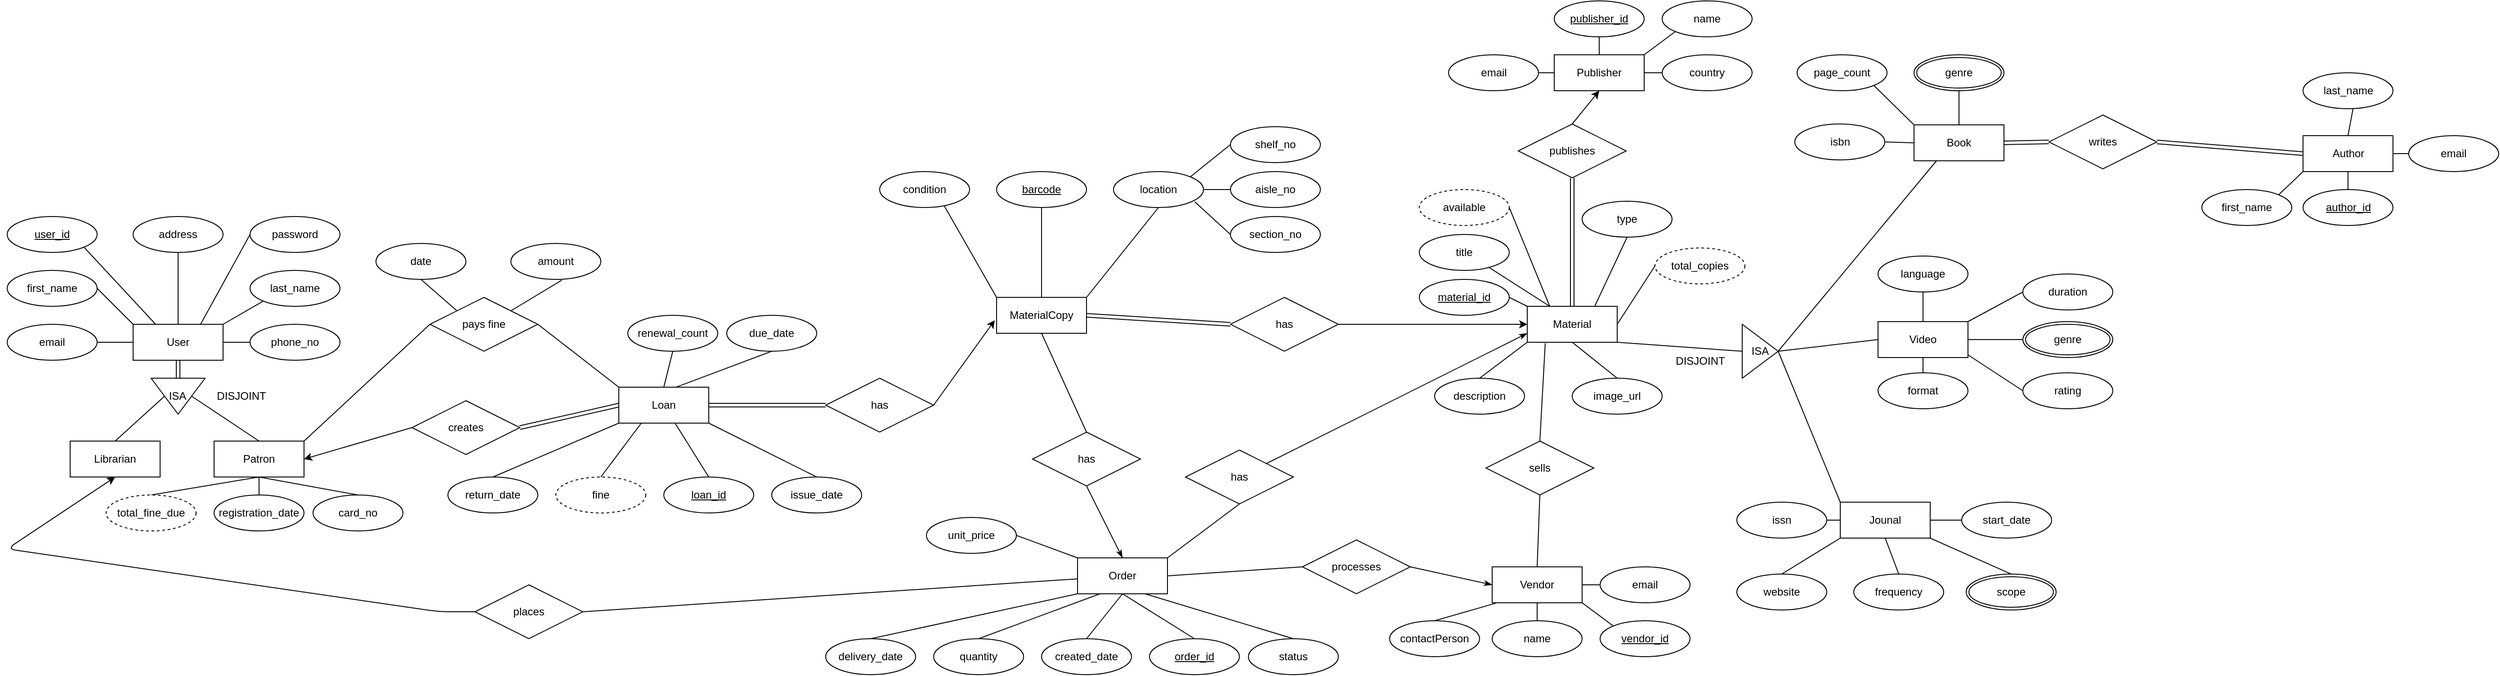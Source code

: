 <mxfile>
    <diagram name="v1" id="SepQrQeurzMGH9JgZFKj">
        <mxGraphModel dx="1095" dy="977" grid="0" gridSize="10" guides="1" tooltips="1" connect="1" arrows="1" fold="1" page="1" pageScale="1" pageWidth="1169" pageHeight="827" background="#ffffff" math="0" shadow="0">
            <root>
                <mxCell id="RIdGyOjVXvJQXManZpha-0"/>
                <mxCell id="RIdGyOjVXvJQXManZpha-1" parent="RIdGyOjVXvJQXManZpha-0"/>
                <mxCell id="RIdGyOjVXvJQXManZpha-2" style="edgeStyle=none;html=1;exitX=0.5;exitY=1;exitDx=0;exitDy=0;entryX=0;entryY=0.5;entryDx=0;entryDy=0;strokeColor=default;endArrow=none;endFill=0;shape=link;" parent="RIdGyOjVXvJQXManZpha-1" source="RIdGyOjVXvJQXManZpha-3" edge="1">
                    <mxGeometry relative="1" as="geometry">
                        <mxPoint x="250" y="420" as="targetPoint"/>
                    </mxGeometry>
                </mxCell>
                <mxCell id="RIdGyOjVXvJQXManZpha-3" value="User" style="whiteSpace=wrap;html=1;align=center;" parent="RIdGyOjVXvJQXManZpha-1" vertex="1">
                    <mxGeometry x="200" y="360" width="100" height="40" as="geometry"/>
                </mxCell>
                <mxCell id="RIdGyOjVXvJQXManZpha-4" value="Librarian" style="whiteSpace=wrap;html=1;align=center;" parent="RIdGyOjVXvJQXManZpha-1" vertex="1">
                    <mxGeometry x="130" y="490" width="100" height="40" as="geometry"/>
                </mxCell>
                <mxCell id="RIdGyOjVXvJQXManZpha-5" value="Patron" style="whiteSpace=wrap;html=1;align=center;" parent="RIdGyOjVXvJQXManZpha-1" vertex="1">
                    <mxGeometry x="290" y="490" width="100" height="40" as="geometry"/>
                </mxCell>
                <mxCell id="RIdGyOjVXvJQXManZpha-6" value="user_id" style="ellipse;whiteSpace=wrap;html=1;align=center;fontStyle=4;" parent="RIdGyOjVXvJQXManZpha-1" vertex="1">
                    <mxGeometry x="60" y="240" width="100" height="40" as="geometry"/>
                </mxCell>
                <mxCell id="RIdGyOjVXvJQXManZpha-7" value="last_name" style="ellipse;whiteSpace=wrap;html=1;align=center;" parent="RIdGyOjVXvJQXManZpha-1" vertex="1">
                    <mxGeometry x="330" y="300" width="100" height="40" as="geometry"/>
                </mxCell>
                <mxCell id="RIdGyOjVXvJQXManZpha-8" value="first_name" style="ellipse;whiteSpace=wrap;html=1;align=center;" parent="RIdGyOjVXvJQXManZpha-1" vertex="1">
                    <mxGeometry x="60" y="300" width="100" height="40" as="geometry"/>
                </mxCell>
                <mxCell id="RIdGyOjVXvJQXManZpha-9" value="email" style="ellipse;whiteSpace=wrap;html=1;align=center;" parent="RIdGyOjVXvJQXManZpha-1" vertex="1">
                    <mxGeometry x="60" y="360" width="100" height="40" as="geometry"/>
                </mxCell>
                <mxCell id="RIdGyOjVXvJQXManZpha-10" value="phone_no" style="ellipse;whiteSpace=wrap;html=1;align=center;" parent="RIdGyOjVXvJQXManZpha-1" vertex="1">
                    <mxGeometry x="330" y="360" width="100" height="40" as="geometry"/>
                </mxCell>
                <mxCell id="RIdGyOjVXvJQXManZpha-11" value="address" style="ellipse;whiteSpace=wrap;html=1;align=center;" parent="RIdGyOjVXvJQXManZpha-1" vertex="1">
                    <mxGeometry x="200" y="240" width="100" height="40" as="geometry"/>
                </mxCell>
                <mxCell id="RIdGyOjVXvJQXManZpha-12" value="DISJOINT" style="text;html=1;align=center;verticalAlign=middle;resizable=0;points=[];autosize=1;strokeColor=none;fillColor=none;" parent="RIdGyOjVXvJQXManZpha-1" vertex="1">
                    <mxGeometry x="280" y="425" width="80" height="30" as="geometry"/>
                </mxCell>
                <mxCell id="RIdGyOjVXvJQXManZpha-13" value="" style="endArrow=none;html=1;rounded=0;exitX=1;exitY=0.5;exitDx=0;exitDy=0;entryX=0;entryY=0.5;entryDx=0;entryDy=0;" parent="RIdGyOjVXvJQXManZpha-1" source="RIdGyOjVXvJQXManZpha-9" target="RIdGyOjVXvJQXManZpha-3" edge="1">
                    <mxGeometry relative="1" as="geometry">
                        <mxPoint x="350" y="440" as="sourcePoint"/>
                        <mxPoint x="510" y="440" as="targetPoint"/>
                    </mxGeometry>
                </mxCell>
                <mxCell id="RIdGyOjVXvJQXManZpha-14" value="" style="endArrow=none;html=1;rounded=0;exitX=1;exitY=0.5;exitDx=0;exitDy=0;entryX=0;entryY=0.5;entryDx=0;entryDy=0;" parent="RIdGyOjVXvJQXManZpha-1" source="RIdGyOjVXvJQXManZpha-3" target="RIdGyOjVXvJQXManZpha-10" edge="1">
                    <mxGeometry relative="1" as="geometry">
                        <mxPoint x="350" y="440" as="sourcePoint"/>
                        <mxPoint x="510" y="440" as="targetPoint"/>
                    </mxGeometry>
                </mxCell>
                <mxCell id="RIdGyOjVXvJQXManZpha-15" value="" style="endArrow=none;html=1;rounded=0;exitX=0.5;exitY=1;exitDx=0;exitDy=0;entryX=0.5;entryY=0;entryDx=0;entryDy=0;" parent="RIdGyOjVXvJQXManZpha-1" source="RIdGyOjVXvJQXManZpha-11" target="RIdGyOjVXvJQXManZpha-3" edge="1">
                    <mxGeometry relative="1" as="geometry">
                        <mxPoint x="350" y="440" as="sourcePoint"/>
                        <mxPoint x="510" y="440" as="targetPoint"/>
                    </mxGeometry>
                </mxCell>
                <mxCell id="RIdGyOjVXvJQXManZpha-16" value="" style="endArrow=none;html=1;rounded=0;exitX=1;exitY=0.5;exitDx=0;exitDy=0;entryX=0;entryY=0;entryDx=0;entryDy=0;" parent="RIdGyOjVXvJQXManZpha-1" source="RIdGyOjVXvJQXManZpha-8" target="RIdGyOjVXvJQXManZpha-3" edge="1">
                    <mxGeometry relative="1" as="geometry">
                        <mxPoint x="170.0" y="390" as="sourcePoint"/>
                        <mxPoint x="210" y="390" as="targetPoint"/>
                    </mxGeometry>
                </mxCell>
                <mxCell id="RIdGyOjVXvJQXManZpha-17" value="" style="endArrow=none;html=1;rounded=0;exitX=0;exitY=1;exitDx=0;exitDy=0;entryX=1;entryY=0;entryDx=0;entryDy=0;" parent="RIdGyOjVXvJQXManZpha-1" source="RIdGyOjVXvJQXManZpha-7" target="RIdGyOjVXvJQXManZpha-3" edge="1">
                    <mxGeometry relative="1" as="geometry">
                        <mxPoint x="170.0" y="330" as="sourcePoint"/>
                        <mxPoint x="210" y="370" as="targetPoint"/>
                    </mxGeometry>
                </mxCell>
                <mxCell id="RIdGyOjVXvJQXManZpha-18" value="" style="endArrow=none;html=1;rounded=0;" parent="RIdGyOjVXvJQXManZpha-1" edge="1">
                    <mxGeometry relative="1" as="geometry">
                        <mxPoint x="180" y="490" as="sourcePoint"/>
                        <mxPoint x="235" y="440" as="targetPoint"/>
                    </mxGeometry>
                </mxCell>
                <mxCell id="RIdGyOjVXvJQXManZpha-19" value="" style="endArrow=none;html=1;rounded=0;exitX=0.5;exitY=0;exitDx=0;exitDy=0;entryX=0.5;entryY=0;entryDx=0;entryDy=0;" parent="RIdGyOjVXvJQXManZpha-1" source="RIdGyOjVXvJQXManZpha-5" edge="1">
                    <mxGeometry relative="1" as="geometry">
                        <mxPoint x="190" y="500" as="sourcePoint"/>
                        <mxPoint x="265" y="440" as="targetPoint"/>
                    </mxGeometry>
                </mxCell>
                <mxCell id="RIdGyOjVXvJQXManZpha-20" style="edgeStyle=none;html=1;exitX=0.5;exitY=0;exitDx=0;exitDy=0;entryX=0.5;entryY=1;entryDx=0;entryDy=0;strokeColor=default;endArrow=none;endFill=0;" parent="RIdGyOjVXvJQXManZpha-1" source="RIdGyOjVXvJQXManZpha-21" target="RIdGyOjVXvJQXManZpha-126" edge="1">
                    <mxGeometry relative="1" as="geometry">
                        <mxPoint x="2147.5" y="214" as="targetPoint"/>
                    </mxGeometry>
                </mxCell>
                <mxCell id="RIdGyOjVXvJQXManZpha-21" value="Book" style="whiteSpace=wrap;html=1;align=center;" parent="RIdGyOjVXvJQXManZpha-1" vertex="1">
                    <mxGeometry x="2180" y="138" width="100" height="40" as="geometry"/>
                </mxCell>
                <mxCell id="RIdGyOjVXvJQXManZpha-22" style="edgeStyle=none;html=1;exitX=0.777;exitY=0.921;exitDx=0;exitDy=0;entryX=0.25;entryY=0;entryDx=0;entryDy=0;strokeColor=default;endArrow=none;endFill=0;exitPerimeter=0;" parent="RIdGyOjVXvJQXManZpha-1" source="RIdGyOjVXvJQXManZpha-23" target="RIdGyOjVXvJQXManZpha-30" edge="1">
                    <mxGeometry relative="1" as="geometry"/>
                </mxCell>
                <mxCell id="RIdGyOjVXvJQXManZpha-23" value="title" style="ellipse;whiteSpace=wrap;html=1;align=center;" parent="RIdGyOjVXvJQXManZpha-1" vertex="1">
                    <mxGeometry x="1630" y="260" width="100" height="40" as="geometry"/>
                </mxCell>
                <mxCell id="RIdGyOjVXvJQXManZpha-24" style="edgeStyle=none;html=1;exitX=0;exitY=0.5;exitDx=0;exitDy=0;entryX=1;entryY=0.5;entryDx=0;entryDy=0;strokeColor=default;endArrow=none;endFill=0;shape=link;" parent="RIdGyOjVXvJQXManZpha-1" source="RIdGyOjVXvJQXManZpha-74" target="RIdGyOjVXvJQXManZpha-21" edge="1">
                    <mxGeometry relative="1" as="geometry">
                        <mxPoint x="2230" y="214" as="sourcePoint"/>
                    </mxGeometry>
                </mxCell>
                <mxCell id="VrRsRZyN2V9iupaul2xM-4" style="edgeStyle=none;html=1;exitX=1;exitY=0.5;exitDx=0;exitDy=0;entryX=0;entryY=0.5;entryDx=0;entryDy=0;endArrow=none;endFill=0;" parent="RIdGyOjVXvJQXManZpha-1" source="RIdGyOjVXvJQXManZpha-26" target="RIdGyOjVXvJQXManZpha-21" edge="1">
                    <mxGeometry relative="1" as="geometry"/>
                </mxCell>
                <mxCell id="RIdGyOjVXvJQXManZpha-26" value="isbn" style="ellipse;whiteSpace=wrap;html=1;align=center;" parent="RIdGyOjVXvJQXManZpha-1" vertex="1">
                    <mxGeometry x="2047.5" y="137" width="100" height="40" as="geometry"/>
                </mxCell>
                <mxCell id="RIdGyOjVXvJQXManZpha-28" style="edgeStyle=none;html=1;exitX=0.5;exitY=0;exitDx=0;exitDy=0;entryX=0.5;entryY=1;entryDx=0;entryDy=0;strokeColor=default;endArrow=none;endFill=0;shape=link;" parent="RIdGyOjVXvJQXManZpha-1" source="RIdGyOjVXvJQXManZpha-30" target="RIdGyOjVXvJQXManZpha-45" edge="1">
                    <mxGeometry relative="1" as="geometry"/>
                </mxCell>
                <mxCell id="RIdGyOjVXvJQXManZpha-29" style="edgeStyle=none;html=1;exitX=0;exitY=1;exitDx=0;exitDy=0;entryX=0.5;entryY=0;entryDx=0;entryDy=0;strokeColor=default;endArrow=none;endFill=0;" parent="RIdGyOjVXvJQXManZpha-1" source="RIdGyOjVXvJQXManZpha-30" target="RIdGyOjVXvJQXManZpha-109" edge="1">
                    <mxGeometry relative="1" as="geometry"/>
                </mxCell>
                <mxCell id="LkFbCkh8QFYrqqQ3-5kf-0" style="edgeStyle=none;html=1;exitX=1;exitY=1;exitDx=0;exitDy=0;entryX=0;entryY=0.5;entryDx=0;entryDy=0;endArrow=none;endFill=0;" parent="RIdGyOjVXvJQXManZpha-1" source="RIdGyOjVXvJQXManZpha-30" target="RIdGyOjVXvJQXManZpha-102" edge="1">
                    <mxGeometry relative="1" as="geometry"/>
                </mxCell>
                <mxCell id="RIdGyOjVXvJQXManZpha-30" value="Material" style="whiteSpace=wrap;html=1;align=center;" parent="RIdGyOjVXvJQXManZpha-1" vertex="1">
                    <mxGeometry x="1750" y="340" width="100" height="40" as="geometry"/>
                </mxCell>
                <mxCell id="RIdGyOjVXvJQXManZpha-32" value="location" style="ellipse;whiteSpace=wrap;html=1;align=center;" parent="RIdGyOjVXvJQXManZpha-1" vertex="1">
                    <mxGeometry x="1290" y="190" width="100" height="40" as="geometry"/>
                </mxCell>
                <mxCell id="RIdGyOjVXvJQXManZpha-38" style="edgeStyle=none;html=1;exitX=0.5;exitY=0;exitDx=0;exitDy=0;entryX=0.5;entryY=1;entryDx=0;entryDy=0;strokeColor=default;endArrow=none;endFill=0;" parent="RIdGyOjVXvJQXManZpha-1" source="RIdGyOjVXvJQXManZpha-41" target="RIdGyOjVXvJQXManZpha-42" edge="1">
                    <mxGeometry relative="1" as="geometry"/>
                </mxCell>
                <mxCell id="RIdGyOjVXvJQXManZpha-39" style="edgeStyle=none;html=1;exitX=1;exitY=0;exitDx=0;exitDy=0;entryX=0;entryY=1;entryDx=0;entryDy=0;strokeColor=default;endArrow=none;endFill=0;" parent="RIdGyOjVXvJQXManZpha-1" source="RIdGyOjVXvJQXManZpha-41" target="RIdGyOjVXvJQXManZpha-43" edge="1">
                    <mxGeometry relative="1" as="geometry"/>
                </mxCell>
                <mxCell id="RIdGyOjVXvJQXManZpha-40" style="edgeStyle=none;html=1;exitX=0;exitY=0.5;exitDx=0;exitDy=0;entryX=1;entryY=0.5;entryDx=0;entryDy=0;strokeColor=default;endArrow=none;endFill=0;" parent="RIdGyOjVXvJQXManZpha-1" source="RIdGyOjVXvJQXManZpha-41" target="RIdGyOjVXvJQXManZpha-81" edge="1">
                    <mxGeometry relative="1" as="geometry"/>
                </mxCell>
                <mxCell id="RIdGyOjVXvJQXManZpha-41" value="Publisher" style="whiteSpace=wrap;html=1;align=center;" parent="RIdGyOjVXvJQXManZpha-1" vertex="1">
                    <mxGeometry x="1780" y="60" width="100" height="40" as="geometry"/>
                </mxCell>
                <mxCell id="RIdGyOjVXvJQXManZpha-42" value="&lt;u&gt;publisher_id&lt;/u&gt;" style="ellipse;whiteSpace=wrap;html=1;align=center;" parent="RIdGyOjVXvJQXManZpha-1" vertex="1">
                    <mxGeometry x="1780" width="100" height="40" as="geometry"/>
                </mxCell>
                <mxCell id="RIdGyOjVXvJQXManZpha-43" value="name" style="ellipse;whiteSpace=wrap;html=1;align=center;" parent="RIdGyOjVXvJQXManZpha-1" vertex="1">
                    <mxGeometry x="1900" width="100" height="40" as="geometry"/>
                </mxCell>
                <mxCell id="RIdGyOjVXvJQXManZpha-44" style="edgeStyle=none;html=1;exitX=0.5;exitY=0;exitDx=0;exitDy=0;entryX=0.5;entryY=1;entryDx=0;entryDy=0;strokeColor=default;endArrow=classic;endFill=1;" parent="RIdGyOjVXvJQXManZpha-1" source="RIdGyOjVXvJQXManZpha-45" target="RIdGyOjVXvJQXManZpha-41" edge="1">
                    <mxGeometry relative="1" as="geometry"/>
                </mxCell>
                <mxCell id="RIdGyOjVXvJQXManZpha-45" value="publishes" style="shape=rhombus;perimeter=rhombusPerimeter;whiteSpace=wrap;html=1;align=center;" parent="RIdGyOjVXvJQXManZpha-1" vertex="1">
                    <mxGeometry x="1740" y="137" width="120" height="60" as="geometry"/>
                </mxCell>
                <mxCell id="VrRsRZyN2V9iupaul2xM-39" style="edgeStyle=none;html=1;exitX=0;exitY=0;exitDx=0;exitDy=0;strokeWidth=1;endArrow=none;endFill=0;entryX=1;entryY=0.5;entryDx=0;entryDy=0;" parent="RIdGyOjVXvJQXManZpha-1" source="RIdGyOjVXvJQXManZpha-46" target="RIdGyOjVXvJQXManZpha-102" edge="1">
                    <mxGeometry relative="1" as="geometry">
                        <mxPoint x="2000" y="440" as="targetPoint"/>
                    </mxGeometry>
                </mxCell>
                <mxCell id="RIdGyOjVXvJQXManZpha-46" value="Jounal" style="whiteSpace=wrap;html=1;align=center;" parent="RIdGyOjVXvJQXManZpha-1" vertex="1">
                    <mxGeometry x="2098" y="558" width="100" height="40" as="geometry"/>
                </mxCell>
                <mxCell id="RIdGyOjVXvJQXManZpha-47" style="edgeStyle=none;html=1;exitX=1;exitY=0.5;exitDx=0;exitDy=0;entryX=0;entryY=0.5;entryDx=0;entryDy=0;strokeColor=default;endArrow=none;endFill=0;" parent="RIdGyOjVXvJQXManZpha-1" source="RIdGyOjVXvJQXManZpha-48" target="RIdGyOjVXvJQXManZpha-46" edge="1">
                    <mxGeometry relative="1" as="geometry"/>
                </mxCell>
                <mxCell id="RIdGyOjVXvJQXManZpha-48" value="issn" style="ellipse;whiteSpace=wrap;html=1;align=center;" parent="RIdGyOjVXvJQXManZpha-1" vertex="1">
                    <mxGeometry x="1983" y="558" width="100" height="40" as="geometry"/>
                </mxCell>
                <mxCell id="RIdGyOjVXvJQXManZpha-49" value="" style="endArrow=none;html=1;rounded=0;exitX=1;exitY=1;exitDx=0;exitDy=0;entryX=0.25;entryY=0;entryDx=0;entryDy=0;" parent="RIdGyOjVXvJQXManZpha-1" source="RIdGyOjVXvJQXManZpha-6" target="RIdGyOjVXvJQXManZpha-3" edge="1">
                    <mxGeometry relative="1" as="geometry">
                        <mxPoint x="260" y="310" as="sourcePoint"/>
                        <mxPoint x="260" y="370" as="targetPoint"/>
                    </mxGeometry>
                </mxCell>
                <mxCell id="RIdGyOjVXvJQXManZpha-50" value="password" style="ellipse;whiteSpace=wrap;html=1;align=center;" parent="RIdGyOjVXvJQXManZpha-1" vertex="1">
                    <mxGeometry x="330" y="240" width="100" height="40" as="geometry"/>
                </mxCell>
                <mxCell id="RIdGyOjVXvJQXManZpha-51" value="" style="endArrow=none;html=1;rounded=0;exitX=0.75;exitY=0;exitDx=0;exitDy=0;entryX=0;entryY=0.5;entryDx=0;entryDy=0;" parent="RIdGyOjVXvJQXManZpha-1" source="RIdGyOjVXvJQXManZpha-3" target="RIdGyOjVXvJQXManZpha-50" edge="1">
                    <mxGeometry relative="1" as="geometry">
                        <mxPoint x="580" y="420" as="sourcePoint"/>
                        <mxPoint x="740" y="420" as="targetPoint"/>
                    </mxGeometry>
                </mxCell>
                <mxCell id="RIdGyOjVXvJQXManZpha-52" value="shelf_no" style="ellipse;whiteSpace=wrap;html=1;align=center;" parent="RIdGyOjVXvJQXManZpha-1" vertex="1">
                    <mxGeometry x="1420" y="140" width="100" height="40" as="geometry"/>
                </mxCell>
                <mxCell id="RIdGyOjVXvJQXManZpha-53" value="aisle_no" style="ellipse;whiteSpace=wrap;html=1;align=center;" parent="RIdGyOjVXvJQXManZpha-1" vertex="1">
                    <mxGeometry x="1420" y="190" width="100" height="40" as="geometry"/>
                </mxCell>
                <mxCell id="RIdGyOjVXvJQXManZpha-54" value="section_no" style="ellipse;whiteSpace=wrap;html=1;align=center;" parent="RIdGyOjVXvJQXManZpha-1" vertex="1">
                    <mxGeometry x="1420" y="240" width="100" height="40" as="geometry"/>
                </mxCell>
                <mxCell id="RIdGyOjVXvJQXManZpha-55" value="" style="endArrow=none;html=1;rounded=0;exitX=1;exitY=0;exitDx=0;exitDy=0;entryX=0;entryY=0.5;entryDx=0;entryDy=0;" parent="RIdGyOjVXvJQXManZpha-1" source="RIdGyOjVXvJQXManZpha-32" target="RIdGyOjVXvJQXManZpha-52" edge="1">
                    <mxGeometry relative="1" as="geometry">
                        <mxPoint x="955" y="570" as="sourcePoint"/>
                        <mxPoint x="880" y="520" as="targetPoint"/>
                    </mxGeometry>
                </mxCell>
                <mxCell id="RIdGyOjVXvJQXManZpha-56" value="" style="endArrow=none;html=1;rounded=0;exitX=0;exitY=0.5;exitDx=0;exitDy=0;entryX=1;entryY=0.5;entryDx=0;entryDy=0;" parent="RIdGyOjVXvJQXManZpha-1" source="RIdGyOjVXvJQXManZpha-53" target="RIdGyOjVXvJQXManZpha-32" edge="1">
                    <mxGeometry relative="1" as="geometry">
                        <mxPoint x="1380" y="305" as="sourcePoint"/>
                        <mxPoint x="1305" y="255" as="targetPoint"/>
                    </mxGeometry>
                </mxCell>
                <mxCell id="RIdGyOjVXvJQXManZpha-57" value="" style="endArrow=none;html=1;rounded=0;exitX=0;exitY=0.5;exitDx=0;exitDy=0;entryX=0.904;entryY=0.842;entryDx=0;entryDy=0;entryPerimeter=0;" parent="RIdGyOjVXvJQXManZpha-1" source="RIdGyOjVXvJQXManZpha-54" target="RIdGyOjVXvJQXManZpha-32" edge="1">
                    <mxGeometry relative="1" as="geometry">
                        <mxPoint x="1425" y="350" as="sourcePoint"/>
                        <mxPoint x="1350" y="300" as="targetPoint"/>
                    </mxGeometry>
                </mxCell>
                <mxCell id="RIdGyOjVXvJQXManZpha-58" style="edgeStyle=none;html=1;exitX=1;exitY=0.5;exitDx=0;exitDy=0;entryX=-0.02;entryY=0.636;entryDx=0;entryDy=0;strokeColor=default;endArrow=classic;endFill=1;entryPerimeter=0;" parent="RIdGyOjVXvJQXManZpha-1" source="RIdGyOjVXvJQXManZpha-125" target="VrRsRZyN2V9iupaul2xM-2" edge="1">
                    <mxGeometry relative="1" as="geometry">
                        <mxPoint x="1169" y="440.0" as="sourcePoint"/>
                    </mxGeometry>
                </mxCell>
                <mxCell id="RIdGyOjVXvJQXManZpha-59" style="edgeStyle=none;html=1;exitX=0.5;exitY=1;exitDx=0;exitDy=0;entryX=0.5;entryY=0;entryDx=0;entryDy=0;endArrow=none;endFill=0;" parent="RIdGyOjVXvJQXManZpha-1" source="RIdGyOjVXvJQXManZpha-60" target="RIdGyOjVXvJQXManZpha-120" edge="1">
                    <mxGeometry relative="1" as="geometry"/>
                </mxCell>
                <mxCell id="RIdGyOjVXvJQXManZpha-60" value="renewal_count" style="ellipse;whiteSpace=wrap;html=1;align=center;" parent="RIdGyOjVXvJQXManZpha-1" vertex="1">
                    <mxGeometry x="750" y="350" width="100" height="40" as="geometry"/>
                </mxCell>
                <mxCell id="RIdGyOjVXvJQXManZpha-61" style="edgeStyle=none;html=1;exitX=0.5;exitY=1;exitDx=0;exitDy=0;entryX=0.632;entryY=0.005;entryDx=0;entryDy=0;entryPerimeter=0;endArrow=none;endFill=0;" parent="RIdGyOjVXvJQXManZpha-1" source="RIdGyOjVXvJQXManZpha-62" target="RIdGyOjVXvJQXManZpha-120" edge="1">
                    <mxGeometry relative="1" as="geometry"/>
                </mxCell>
                <mxCell id="RIdGyOjVXvJQXManZpha-62" value="due_date" style="ellipse;whiteSpace=wrap;html=1;align=center;" parent="RIdGyOjVXvJQXManZpha-1" vertex="1">
                    <mxGeometry x="860" y="350" width="100" height="40" as="geometry"/>
                </mxCell>
                <mxCell id="RIdGyOjVXvJQXManZpha-63" style="edgeStyle=none;html=1;exitX=0.5;exitY=0;exitDx=0;exitDy=0;entryX=1;entryY=1;entryDx=0;entryDy=0;endArrow=none;endFill=0;" parent="RIdGyOjVXvJQXManZpha-1" source="RIdGyOjVXvJQXManZpha-64" target="RIdGyOjVXvJQXManZpha-120" edge="1">
                    <mxGeometry relative="1" as="geometry"/>
                </mxCell>
                <mxCell id="RIdGyOjVXvJQXManZpha-64" value="issue_date" style="ellipse;whiteSpace=wrap;html=1;align=center;" parent="RIdGyOjVXvJQXManZpha-1" vertex="1">
                    <mxGeometry x="910" y="530" width="100" height="40" as="geometry"/>
                </mxCell>
                <mxCell id="RIdGyOjVXvJQXManZpha-65" style="edgeStyle=none;html=1;exitX=0.5;exitY=0;exitDx=0;exitDy=0;entryX=0;entryY=1;entryDx=0;entryDy=0;endArrow=none;endFill=0;" parent="RIdGyOjVXvJQXManZpha-1" source="RIdGyOjVXvJQXManZpha-66" target="RIdGyOjVXvJQXManZpha-120" edge="1">
                    <mxGeometry relative="1" as="geometry"/>
                </mxCell>
                <mxCell id="RIdGyOjVXvJQXManZpha-66" value="return_date" style="ellipse;whiteSpace=wrap;html=1;align=center;" parent="RIdGyOjVXvJQXManZpha-1" vertex="1">
                    <mxGeometry x="550" y="530" width="100" height="40" as="geometry"/>
                </mxCell>
                <mxCell id="RIdGyOjVXvJQXManZpha-67" value="&lt;u&gt;material_id&lt;/u&gt;" style="ellipse;whiteSpace=wrap;html=1;align=center;" parent="RIdGyOjVXvJQXManZpha-1" vertex="1">
                    <mxGeometry x="1630" y="310" width="100" height="40" as="geometry"/>
                </mxCell>
                <mxCell id="VrRsRZyN2V9iupaul2xM-38" style="edgeStyle=none;html=1;exitX=0;exitY=0.5;exitDx=0;exitDy=0;strokeWidth=1;endArrow=none;endFill=0;entryX=1;entryY=0.5;entryDx=0;entryDy=0;" parent="RIdGyOjVXvJQXManZpha-1" source="RIdGyOjVXvJQXManZpha-68" target="RIdGyOjVXvJQXManZpha-102" edge="1">
                    <mxGeometry relative="1" as="geometry">
                        <mxPoint x="2030" y="400" as="targetPoint"/>
                    </mxGeometry>
                </mxCell>
                <mxCell id="RIdGyOjVXvJQXManZpha-68" value="Video" style="whiteSpace=wrap;html=1;align=center;" parent="RIdGyOjVXvJQXManZpha-1" vertex="1">
                    <mxGeometry x="2140" y="357" width="100" height="40" as="geometry"/>
                </mxCell>
                <mxCell id="RIdGyOjVXvJQXManZpha-69" style="edgeStyle=none;html=1;exitX=1;exitY=0.5;exitDx=0;exitDy=0;entryX=0;entryY=0;entryDx=0;entryDy=0;strokeColor=default;endArrow=none;endFill=0;" parent="RIdGyOjVXvJQXManZpha-1" source="RIdGyOjVXvJQXManZpha-67" target="RIdGyOjVXvJQXManZpha-30" edge="1">
                    <mxGeometry relative="1" as="geometry">
                        <mxPoint x="1717.7" y="266.84" as="sourcePoint"/>
                        <mxPoint x="1810" y="350" as="targetPoint"/>
                    </mxGeometry>
                </mxCell>
                <mxCell id="RIdGyOjVXvJQXManZpha-70" style="edgeStyle=none;html=1;exitX=0.5;exitY=0;exitDx=0;exitDy=0;entryX=0.557;entryY=0.988;entryDx=0;entryDy=0;strokeColor=default;endArrow=none;endFill=0;entryPerimeter=0;" parent="RIdGyOjVXvJQXManZpha-1" source="RIdGyOjVXvJQXManZpha-72" target="RIdGyOjVXvJQXManZpha-78" edge="1">
                    <mxGeometry relative="1" as="geometry"/>
                </mxCell>
                <mxCell id="RIdGyOjVXvJQXManZpha-71" style="edgeStyle=none;html=1;exitX=0;exitY=1;exitDx=0;exitDy=0;entryX=1;entryY=0;entryDx=0;entryDy=0;strokeColor=default;endArrow=none;endFill=0;" parent="RIdGyOjVXvJQXManZpha-1" source="RIdGyOjVXvJQXManZpha-72" target="RIdGyOjVXvJQXManZpha-77" edge="1">
                    <mxGeometry relative="1" as="geometry"/>
                </mxCell>
                <mxCell id="RIdGyOjVXvJQXManZpha-72" value="Author" style="whiteSpace=wrap;html=1;align=center;" parent="RIdGyOjVXvJQXManZpha-1" vertex="1">
                    <mxGeometry x="2612.5" y="150" width="100" height="40" as="geometry"/>
                </mxCell>
                <mxCell id="RIdGyOjVXvJQXManZpha-73" style="edgeStyle=none;html=1;exitX=1;exitY=0.5;exitDx=0;exitDy=0;entryX=0;entryY=0.5;entryDx=0;entryDy=0;strokeColor=default;endArrow=none;endFill=0;shape=link;" parent="RIdGyOjVXvJQXManZpha-1" source="RIdGyOjVXvJQXManZpha-74" target="RIdGyOjVXvJQXManZpha-72" edge="1">
                    <mxGeometry relative="1" as="geometry">
                        <mxPoint x="2652.5" y="88" as="sourcePoint"/>
                    </mxGeometry>
                </mxCell>
                <mxCell id="RIdGyOjVXvJQXManZpha-74" value="writes" style="shape=rhombus;perimeter=rhombusPerimeter;whiteSpace=wrap;html=1;align=center;" parent="RIdGyOjVXvJQXManZpha-1" vertex="1">
                    <mxGeometry x="2330" y="127" width="120" height="60" as="geometry"/>
                </mxCell>
                <mxCell id="RIdGyOjVXvJQXManZpha-75" style="edgeStyle=none;html=1;exitX=0.5;exitY=0;exitDx=0;exitDy=0;entryX=0.5;entryY=1;entryDx=0;entryDy=0;strokeColor=default;endArrow=none;endFill=0;" parent="RIdGyOjVXvJQXManZpha-1" source="RIdGyOjVXvJQXManZpha-76" target="RIdGyOjVXvJQXManZpha-72" edge="1">
                    <mxGeometry relative="1" as="geometry"/>
                </mxCell>
                <mxCell id="RIdGyOjVXvJQXManZpha-76" value="&lt;u&gt;author_id&lt;/u&gt;" style="ellipse;whiteSpace=wrap;html=1;align=center;" parent="RIdGyOjVXvJQXManZpha-1" vertex="1">
                    <mxGeometry x="2612.5" y="210" width="100" height="40" as="geometry"/>
                </mxCell>
                <mxCell id="RIdGyOjVXvJQXManZpha-77" value="first_name" style="ellipse;whiteSpace=wrap;html=1;align=center;" parent="RIdGyOjVXvJQXManZpha-1" vertex="1">
                    <mxGeometry x="2500" y="210" width="100" height="40" as="geometry"/>
                </mxCell>
                <mxCell id="RIdGyOjVXvJQXManZpha-78" value="last_name" style="ellipse;whiteSpace=wrap;html=1;align=center;" parent="RIdGyOjVXvJQXManZpha-1" vertex="1">
                    <mxGeometry x="2612.5" y="80" width="100" height="40" as="geometry"/>
                </mxCell>
                <mxCell id="RIdGyOjVXvJQXManZpha-79" style="edgeStyle=none;html=1;exitX=0;exitY=0.5;exitDx=0;exitDy=0;entryX=1;entryY=0.5;entryDx=0;entryDy=0;strokeColor=default;endArrow=none;endFill=0;" parent="RIdGyOjVXvJQXManZpha-1" source="RIdGyOjVXvJQXManZpha-80" target="RIdGyOjVXvJQXManZpha-72" edge="1">
                    <mxGeometry relative="1" as="geometry"/>
                </mxCell>
                <mxCell id="RIdGyOjVXvJQXManZpha-80" value="email" style="ellipse;whiteSpace=wrap;html=1;align=center;" parent="RIdGyOjVXvJQXManZpha-1" vertex="1">
                    <mxGeometry x="2730" y="150" width="100" height="40" as="geometry"/>
                </mxCell>
                <mxCell id="RIdGyOjVXvJQXManZpha-81" value="email" style="ellipse;whiteSpace=wrap;html=1;align=center;" parent="RIdGyOjVXvJQXManZpha-1" vertex="1">
                    <mxGeometry x="1662.5" y="60" width="100" height="40" as="geometry"/>
                </mxCell>
                <mxCell id="RIdGyOjVXvJQXManZpha-82" style="edgeStyle=none;html=1;exitX=0;exitY=0.5;exitDx=0;exitDy=0;strokeColor=default;endArrow=none;endFill=0;" parent="RIdGyOjVXvJQXManZpha-1" source="RIdGyOjVXvJQXManZpha-83" target="RIdGyOjVXvJQXManZpha-41" edge="1">
                    <mxGeometry relative="1" as="geometry">
                        <mxPoint x="2000" y="80" as="targetPoint"/>
                    </mxGeometry>
                </mxCell>
                <mxCell id="RIdGyOjVXvJQXManZpha-83" value="country" style="ellipse;whiteSpace=wrap;html=1;align=center;" parent="RIdGyOjVXvJQXManZpha-1" vertex="1">
                    <mxGeometry x="1900" y="60" width="100" height="40" as="geometry"/>
                </mxCell>
                <mxCell id="RIdGyOjVXvJQXManZpha-84" value="DISJOINT" style="text;html=1;align=center;verticalAlign=middle;resizable=0;points=[];autosize=1;strokeColor=none;fillColor=none;" parent="RIdGyOjVXvJQXManZpha-1" vertex="1">
                    <mxGeometry x="1902" y="386" width="80" height="30" as="geometry"/>
                </mxCell>
                <mxCell id="RIdGyOjVXvJQXManZpha-85" style="edgeStyle=none;html=1;exitX=0.5;exitY=0;exitDx=0;exitDy=0;entryX=0.5;entryY=1;entryDx=0;entryDy=0;strokeColor=default;endArrow=none;endFill=0;" parent="RIdGyOjVXvJQXManZpha-1" source="RIdGyOjVXvJQXManZpha-86" target="RIdGyOjVXvJQXManZpha-5" edge="1">
                    <mxGeometry relative="1" as="geometry"/>
                </mxCell>
                <mxCell id="RIdGyOjVXvJQXManZpha-86" value="total_fine_due" style="ellipse;whiteSpace=wrap;html=1;align=center;dashed=1;" parent="RIdGyOjVXvJQXManZpha-1" vertex="1">
                    <mxGeometry x="170" y="550" width="100" height="40" as="geometry"/>
                </mxCell>
                <mxCell id="RIdGyOjVXvJQXManZpha-87" style="edgeStyle=none;html=1;exitX=0.5;exitY=0;exitDx=0;exitDy=0;entryX=0.5;entryY=1;entryDx=0;entryDy=0;strokeColor=default;endArrow=none;endFill=0;" parent="RIdGyOjVXvJQXManZpha-1" source="RIdGyOjVXvJQXManZpha-88" target="RIdGyOjVXvJQXManZpha-46" edge="1">
                    <mxGeometry relative="1" as="geometry"/>
                </mxCell>
                <mxCell id="RIdGyOjVXvJQXManZpha-88" value="frequency" style="ellipse;whiteSpace=wrap;html=1;align=center;" parent="RIdGyOjVXvJQXManZpha-1" vertex="1">
                    <mxGeometry x="2113" y="638" width="100" height="40" as="geometry"/>
                </mxCell>
                <mxCell id="RIdGyOjVXvJQXManZpha-89" style="edgeStyle=none;html=1;strokeColor=default;endArrow=none;endFill=0;entryX=1;entryY=1;entryDx=0;entryDy=0;exitX=0.5;exitY=0;exitDx=0;exitDy=0;" parent="RIdGyOjVXvJQXManZpha-1" source="RIdGyOjVXvJQXManZpha-128" target="RIdGyOjVXvJQXManZpha-46" edge="1">
                    <mxGeometry relative="1" as="geometry">
                        <mxPoint x="2203" y="598" as="targetPoint"/>
                        <mxPoint x="2294" y="648" as="sourcePoint"/>
                    </mxGeometry>
                </mxCell>
                <mxCell id="RIdGyOjVXvJQXManZpha-90" style="edgeStyle=none;html=1;exitX=0.5;exitY=0;exitDx=0;exitDy=0;entryX=0;entryY=1;entryDx=0;entryDy=0;strokeColor=default;endArrow=none;endFill=0;" parent="RIdGyOjVXvJQXManZpha-1" source="RIdGyOjVXvJQXManZpha-91" target="RIdGyOjVXvJQXManZpha-46" edge="1">
                    <mxGeometry relative="1" as="geometry"/>
                </mxCell>
                <mxCell id="RIdGyOjVXvJQXManZpha-91" value="website" style="ellipse;whiteSpace=wrap;html=1;align=center;" parent="RIdGyOjVXvJQXManZpha-1" vertex="1">
                    <mxGeometry x="1983" y="638" width="100" height="40" as="geometry"/>
                </mxCell>
                <mxCell id="RIdGyOjVXvJQXManZpha-92" style="edgeStyle=none;html=1;exitX=0;exitY=0.5;exitDx=0;exitDy=0;entryX=1;entryY=0.5;entryDx=0;entryDy=0;strokeColor=default;endArrow=none;endFill=0;" parent="RIdGyOjVXvJQXManZpha-1" source="RIdGyOjVXvJQXManZpha-93" target="RIdGyOjVXvJQXManZpha-46" edge="1">
                    <mxGeometry relative="1" as="geometry"/>
                </mxCell>
                <mxCell id="RIdGyOjVXvJQXManZpha-93" value="start_date" style="ellipse;whiteSpace=wrap;html=1;align=center;" parent="RIdGyOjVXvJQXManZpha-1" vertex="1">
                    <mxGeometry x="2233" y="558" width="100" height="40" as="geometry"/>
                </mxCell>
                <mxCell id="RIdGyOjVXvJQXManZpha-94" style="edgeStyle=none;html=1;exitX=0;exitY=0.5;exitDx=0;exitDy=0;entryX=1;entryY=0.5;entryDx=0;entryDy=0;strokeColor=default;endArrow=none;endFill=0;" parent="RIdGyOjVXvJQXManZpha-1" source="RIdGyOjVXvJQXManZpha-127" target="RIdGyOjVXvJQXManZpha-68" edge="1">
                    <mxGeometry relative="1" as="geometry">
                        <mxPoint x="2270" y="378" as="sourcePoint"/>
                    </mxGeometry>
                </mxCell>
                <mxCell id="RIdGyOjVXvJQXManZpha-95" style="edgeStyle=none;html=1;exitX=0;exitY=0.5;exitDx=0;exitDy=0;entryX=1;entryY=0.925;entryDx=0;entryDy=0;entryPerimeter=0;strokeColor=default;endArrow=none;endFill=0;" parent="RIdGyOjVXvJQXManZpha-1" source="RIdGyOjVXvJQXManZpha-96" target="RIdGyOjVXvJQXManZpha-68" edge="1">
                    <mxGeometry relative="1" as="geometry"/>
                </mxCell>
                <mxCell id="RIdGyOjVXvJQXManZpha-96" value="rating" style="ellipse;whiteSpace=wrap;html=1;align=center;" parent="RIdGyOjVXvJQXManZpha-1" vertex="1">
                    <mxGeometry x="2301" y="414" width="100" height="40" as="geometry"/>
                </mxCell>
                <mxCell id="RIdGyOjVXvJQXManZpha-97" style="edgeStyle=none;html=1;exitX=0.5;exitY=0;exitDx=0;exitDy=0;entryX=0.5;entryY=1;entryDx=0;entryDy=0;strokeColor=default;endArrow=none;endFill=0;" parent="RIdGyOjVXvJQXManZpha-1" source="RIdGyOjVXvJQXManZpha-98" target="RIdGyOjVXvJQXManZpha-68" edge="1">
                    <mxGeometry relative="1" as="geometry"/>
                </mxCell>
                <mxCell id="RIdGyOjVXvJQXManZpha-98" value="format" style="ellipse;whiteSpace=wrap;html=1;align=center;" parent="RIdGyOjVXvJQXManZpha-1" vertex="1">
                    <mxGeometry x="2140" y="414" width="100" height="40" as="geometry"/>
                </mxCell>
                <mxCell id="RIdGyOjVXvJQXManZpha-99" style="edgeStyle=none;html=1;exitX=0.5;exitY=0;exitDx=0;exitDy=0;entryX=0.5;entryY=1;entryDx=0;entryDy=0;strokeColor=default;endArrow=none;endFill=0;" parent="RIdGyOjVXvJQXManZpha-1" source="RIdGyOjVXvJQXManZpha-100" target="RIdGyOjVXvJQXManZpha-30" edge="1">
                    <mxGeometry relative="1" as="geometry"/>
                </mxCell>
                <mxCell id="RIdGyOjVXvJQXManZpha-100" value="image_url" style="ellipse;whiteSpace=wrap;html=1;align=center;" parent="RIdGyOjVXvJQXManZpha-1" vertex="1">
                    <mxGeometry x="1800" y="420" width="100" height="40" as="geometry"/>
                </mxCell>
                <mxCell id="RIdGyOjVXvJQXManZpha-104" value="" style="group" parent="RIdGyOjVXvJQXManZpha-1" vertex="1" connectable="0">
                    <mxGeometry x="220" y="420" width="60" height="40" as="geometry"/>
                </mxCell>
                <mxCell id="RIdGyOjVXvJQXManZpha-105" value="" style="triangle;whiteSpace=wrap;html=1;rotation=90;labelPosition=center;verticalLabelPosition=middle;align=center;verticalAlign=middle;" parent="RIdGyOjVXvJQXManZpha-104" vertex="1">
                    <mxGeometry x="10" y="-10" width="40" height="60" as="geometry"/>
                </mxCell>
                <mxCell id="RIdGyOjVXvJQXManZpha-106" value="ISA" style="text;html=1;align=center;verticalAlign=middle;resizable=0;points=[];autosize=1;strokeColor=none;fillColor=none;" parent="RIdGyOjVXvJQXManZpha-104" vertex="1">
                    <mxGeometry x="9" y="5" width="40" height="30" as="geometry"/>
                </mxCell>
                <mxCell id="RIdGyOjVXvJQXManZpha-107" style="edgeStyle=none;html=1;exitX=0;exitY=0.5;exitDx=0;exitDy=0;entryX=1;entryY=0;entryDx=0;entryDy=0;strokeColor=default;endArrow=none;endFill=0;" parent="RIdGyOjVXvJQXManZpha-1" source="RIdGyOjVXvJQXManZpha-108" target="RIdGyOjVXvJQXManZpha-68" edge="1">
                    <mxGeometry relative="1" as="geometry"/>
                </mxCell>
                <mxCell id="RIdGyOjVXvJQXManZpha-108" value="duration" style="ellipse;whiteSpace=wrap;html=1;align=center;" parent="RIdGyOjVXvJQXManZpha-1" vertex="1">
                    <mxGeometry x="2301" y="304" width="100" height="40" as="geometry"/>
                </mxCell>
                <mxCell id="RIdGyOjVXvJQXManZpha-109" value="description" style="ellipse;whiteSpace=wrap;html=1;align=center;" parent="RIdGyOjVXvJQXManZpha-1" vertex="1">
                    <mxGeometry x="1647" y="420" width="100" height="40" as="geometry"/>
                </mxCell>
                <mxCell id="RIdGyOjVXvJQXManZpha-110" style="edgeStyle=none;html=1;exitX=0.5;exitY=1;exitDx=0;exitDy=0;entryX=0.5;entryY=0;entryDx=0;entryDy=0;strokeColor=default;endArrow=none;endFill=0;" parent="RIdGyOjVXvJQXManZpha-1" source="RIdGyOjVXvJQXManZpha-111" target="RIdGyOjVXvJQXManZpha-68" edge="1">
                    <mxGeometry relative="1" as="geometry"/>
                </mxCell>
                <mxCell id="RIdGyOjVXvJQXManZpha-111" value="language" style="ellipse;whiteSpace=wrap;html=1;align=center;" parent="RIdGyOjVXvJQXManZpha-1" vertex="1">
                    <mxGeometry x="2140" y="284" width="100" height="40" as="geometry"/>
                </mxCell>
                <mxCell id="RIdGyOjVXvJQXManZpha-112" style="edgeStyle=none;html=1;exitX=0.5;exitY=0;exitDx=0;exitDy=0;entryX=0.5;entryY=1;entryDx=0;entryDy=0;endArrow=none;endFill=0;" parent="RIdGyOjVXvJQXManZpha-1" source="RIdGyOjVXvJQXManZpha-113" target="RIdGyOjVXvJQXManZpha-5" edge="1">
                    <mxGeometry relative="1" as="geometry"/>
                </mxCell>
                <mxCell id="RIdGyOjVXvJQXManZpha-113" value="card_no" style="ellipse;whiteSpace=wrap;html=1;align=center;" parent="RIdGyOjVXvJQXManZpha-1" vertex="1">
                    <mxGeometry x="400" y="550" width="100" height="40" as="geometry"/>
                </mxCell>
                <mxCell id="RIdGyOjVXvJQXManZpha-114" style="edgeStyle=none;html=1;exitX=0.5;exitY=0;exitDx=0;exitDy=0;entryX=0.5;entryY=1;entryDx=0;entryDy=0;endArrow=none;endFill=0;" parent="RIdGyOjVXvJQXManZpha-1" source="RIdGyOjVXvJQXManZpha-115" target="RIdGyOjVXvJQXManZpha-5" edge="1">
                    <mxGeometry relative="1" as="geometry"/>
                </mxCell>
                <mxCell id="RIdGyOjVXvJQXManZpha-115" value="registration_date" style="ellipse;whiteSpace=wrap;html=1;align=center;" parent="RIdGyOjVXvJQXManZpha-1" vertex="1">
                    <mxGeometry x="290" y="550" width="100" height="40" as="geometry"/>
                </mxCell>
                <mxCell id="RIdGyOjVXvJQXManZpha-116" style="edgeStyle=none;html=1;exitX=1;exitY=0.5;exitDx=0;exitDy=0;entryX=0.25;entryY=0;entryDx=0;entryDy=0;endArrow=none;endFill=0;" parent="RIdGyOjVXvJQXManZpha-1" source="RIdGyOjVXvJQXManZpha-117" target="RIdGyOjVXvJQXManZpha-30" edge="1">
                    <mxGeometry relative="1" as="geometry"/>
                </mxCell>
                <mxCell id="RIdGyOjVXvJQXManZpha-117" value="available" style="ellipse;whiteSpace=wrap;html=1;align=center;dashed=1;" parent="RIdGyOjVXvJQXManZpha-1" vertex="1">
                    <mxGeometry x="1630" y="210" width="100" height="40" as="geometry"/>
                </mxCell>
                <mxCell id="RIdGyOjVXvJQXManZpha-118" style="edgeStyle=none;html=1;exitX=0;exitY=0.5;exitDx=0;exitDy=0;entryX=1;entryY=0.5;entryDx=0;entryDy=0;endArrow=none;endFill=0;shape=link;" parent="RIdGyOjVXvJQXManZpha-1" source="RIdGyOjVXvJQXManZpha-120" target="RIdGyOjVXvJQXManZpha-124" edge="1">
                    <mxGeometry relative="1" as="geometry"/>
                </mxCell>
                <mxCell id="RIdGyOjVXvJQXManZpha-119" style="edgeStyle=none;html=1;exitX=1;exitY=0.5;exitDx=0;exitDy=0;entryX=0;entryY=0.5;entryDx=0;entryDy=0;endArrow=none;endFill=0;shape=link;" parent="RIdGyOjVXvJQXManZpha-1" source="RIdGyOjVXvJQXManZpha-120" target="RIdGyOjVXvJQXManZpha-125" edge="1">
                    <mxGeometry relative="1" as="geometry"/>
                </mxCell>
                <mxCell id="RIdGyOjVXvJQXManZpha-120" value="Loan" style="whiteSpace=wrap;html=1;align=center;" parent="RIdGyOjVXvJQXManZpha-1" vertex="1">
                    <mxGeometry x="740" y="430" width="100" height="40" as="geometry"/>
                </mxCell>
                <mxCell id="RIdGyOjVXvJQXManZpha-121" style="edgeStyle=none;html=1;exitX=0.5;exitY=0;exitDx=0;exitDy=0;endArrow=none;endFill=0;" parent="RIdGyOjVXvJQXManZpha-1" source="RIdGyOjVXvJQXManZpha-122" target="RIdGyOjVXvJQXManZpha-120" edge="1">
                    <mxGeometry relative="1" as="geometry"/>
                </mxCell>
                <mxCell id="RIdGyOjVXvJQXManZpha-122" value="&lt;u&gt;loan_id&lt;/u&gt;" style="ellipse;whiteSpace=wrap;html=1;align=center;" parent="RIdGyOjVXvJQXManZpha-1" vertex="1">
                    <mxGeometry x="790" y="530" width="100" height="40" as="geometry"/>
                </mxCell>
                <mxCell id="RIdGyOjVXvJQXManZpha-123" style="edgeStyle=none;html=1;exitX=0;exitY=0.5;exitDx=0;exitDy=0;entryX=1;entryY=0.5;entryDx=0;entryDy=0;endArrow=classic;endFill=1;" parent="RIdGyOjVXvJQXManZpha-1" source="RIdGyOjVXvJQXManZpha-124" target="RIdGyOjVXvJQXManZpha-5" edge="1">
                    <mxGeometry relative="1" as="geometry"/>
                </mxCell>
                <mxCell id="RIdGyOjVXvJQXManZpha-124" value="creates" style="shape=rhombus;perimeter=rhombusPerimeter;whiteSpace=wrap;html=1;align=center;" parent="RIdGyOjVXvJQXManZpha-1" vertex="1">
                    <mxGeometry x="510" y="445" width="120" height="60" as="geometry"/>
                </mxCell>
                <mxCell id="RIdGyOjVXvJQXManZpha-125" value="has" style="shape=rhombus;perimeter=rhombusPerimeter;whiteSpace=wrap;html=1;align=center;" parent="RIdGyOjVXvJQXManZpha-1" vertex="1">
                    <mxGeometry x="970" y="420" width="120" height="60" as="geometry"/>
                </mxCell>
                <mxCell id="RIdGyOjVXvJQXManZpha-126" value="genre" style="ellipse;shape=doubleEllipse;margin=3;whiteSpace=wrap;html=1;align=center;" parent="RIdGyOjVXvJQXManZpha-1" vertex="1">
                    <mxGeometry x="2180" y="60" width="100" height="40" as="geometry"/>
                </mxCell>
                <mxCell id="RIdGyOjVXvJQXManZpha-127" value="genre" style="ellipse;shape=doubleEllipse;margin=3;whiteSpace=wrap;html=1;align=center;" parent="RIdGyOjVXvJQXManZpha-1" vertex="1">
                    <mxGeometry x="2301" y="357" width="100" height="40" as="geometry"/>
                </mxCell>
                <mxCell id="RIdGyOjVXvJQXManZpha-128" value="scope" style="ellipse;shape=doubleEllipse;margin=3;whiteSpace=wrap;html=1;align=center;" parent="RIdGyOjVXvJQXManZpha-1" vertex="1">
                    <mxGeometry x="2238" y="638" width="100" height="40" as="geometry"/>
                </mxCell>
                <mxCell id="RIdGyOjVXvJQXManZpha-129" style="edgeStyle=none;html=1;exitX=0.5;exitY=0;exitDx=0;exitDy=0;entryX=0.25;entryY=1;entryDx=0;entryDy=0;endArrow=none;endFill=0;" parent="RIdGyOjVXvJQXManZpha-1" source="RIdGyOjVXvJQXManZpha-130" target="RIdGyOjVXvJQXManZpha-120" edge="1">
                    <mxGeometry relative="1" as="geometry"/>
                </mxCell>
                <mxCell id="RIdGyOjVXvJQXManZpha-130" value="fine" style="ellipse;whiteSpace=wrap;html=1;align=center;dashed=1;" parent="RIdGyOjVXvJQXManZpha-1" vertex="1">
                    <mxGeometry x="670" y="530" width="100" height="40" as="geometry"/>
                </mxCell>
                <mxCell id="RIdGyOjVXvJQXManZpha-131" style="edgeStyle=none;html=1;exitX=1;exitY=0.5;exitDx=0;exitDy=0;endArrow=none;endFill=0;" parent="RIdGyOjVXvJQXManZpha-1" source="RIdGyOjVXvJQXManZpha-135" edge="1">
                    <mxGeometry relative="1" as="geometry">
                        <mxPoint x="740" y="430" as="targetPoint"/>
                    </mxGeometry>
                </mxCell>
                <mxCell id="RIdGyOjVXvJQXManZpha-132" style="edgeStyle=none;html=1;exitX=0;exitY=0.5;exitDx=0;exitDy=0;entryX=1;entryY=0;entryDx=0;entryDy=0;endArrow=none;endFill=0;" parent="RIdGyOjVXvJQXManZpha-1" source="RIdGyOjVXvJQXManZpha-135" target="RIdGyOjVXvJQXManZpha-5" edge="1">
                    <mxGeometry relative="1" as="geometry"/>
                </mxCell>
                <mxCell id="RIdGyOjVXvJQXManZpha-133" style="edgeStyle=none;html=1;exitX=0;exitY=0;exitDx=0;exitDy=0;entryX=0.5;entryY=1;entryDx=0;entryDy=0;endArrow=none;endFill=0;" parent="RIdGyOjVXvJQXManZpha-1" source="RIdGyOjVXvJQXManZpha-135" target="RIdGyOjVXvJQXManZpha-136" edge="1">
                    <mxGeometry relative="1" as="geometry"/>
                </mxCell>
                <mxCell id="RIdGyOjVXvJQXManZpha-134" style="edgeStyle=none;html=1;exitX=1;exitY=0;exitDx=0;exitDy=0;entryX=0.567;entryY=1.021;entryDx=0;entryDy=0;entryPerimeter=0;endArrow=none;endFill=0;" parent="RIdGyOjVXvJQXManZpha-1" source="RIdGyOjVXvJQXManZpha-135" target="RIdGyOjVXvJQXManZpha-137" edge="1">
                    <mxGeometry relative="1" as="geometry"/>
                </mxCell>
                <mxCell id="RIdGyOjVXvJQXManZpha-135" value="pays fine" style="shape=rhombus;perimeter=rhombusPerimeter;whiteSpace=wrap;html=1;align=center;" parent="RIdGyOjVXvJQXManZpha-1" vertex="1">
                    <mxGeometry x="530" y="330" width="120" height="60" as="geometry"/>
                </mxCell>
                <mxCell id="RIdGyOjVXvJQXManZpha-136" value="date" style="ellipse;whiteSpace=wrap;html=1;align=center;" parent="RIdGyOjVXvJQXManZpha-1" vertex="1">
                    <mxGeometry x="470" y="270" width="100" height="40" as="geometry"/>
                </mxCell>
                <mxCell id="RIdGyOjVXvJQXManZpha-137" value="amount" style="ellipse;whiteSpace=wrap;html=1;align=center;" parent="RIdGyOjVXvJQXManZpha-1" vertex="1">
                    <mxGeometry x="620" y="270" width="100" height="40" as="geometry"/>
                </mxCell>
                <mxCell id="VrRsRZyN2V9iupaul2xM-1" value="Vendor" style="whiteSpace=wrap;html=1;align=center;" parent="RIdGyOjVXvJQXManZpha-1" vertex="1">
                    <mxGeometry x="1711" y="630" width="100" height="40" as="geometry"/>
                </mxCell>
                <mxCell id="VrRsRZyN2V9iupaul2xM-9" style="edgeStyle=none;html=1;exitX=0.5;exitY=0;exitDx=0;exitDy=0;entryX=0.5;entryY=1;entryDx=0;entryDy=0;endArrow=none;endFill=0;" parent="RIdGyOjVXvJQXManZpha-1" source="VrRsRZyN2V9iupaul2xM-2" target="VrRsRZyN2V9iupaul2xM-5" edge="1">
                    <mxGeometry relative="1" as="geometry"/>
                </mxCell>
                <mxCell id="VrRsRZyN2V9iupaul2xM-10" style="edgeStyle=none;html=1;exitX=1;exitY=0;exitDx=0;exitDy=0;entryX=0.5;entryY=1;entryDx=0;entryDy=0;endArrow=none;endFill=0;" parent="RIdGyOjVXvJQXManZpha-1" source="VrRsRZyN2V9iupaul2xM-2" target="RIdGyOjVXvJQXManZpha-32" edge="1">
                    <mxGeometry relative="1" as="geometry"/>
                </mxCell>
                <mxCell id="VrRsRZyN2V9iupaul2xM-25" style="edgeStyle=none;html=1;exitX=0.5;exitY=1;exitDx=0;exitDy=0;entryX=0.5;entryY=0;entryDx=0;entryDy=0;endArrow=none;endFill=0;" parent="RIdGyOjVXvJQXManZpha-1" source="VrRsRZyN2V9iupaul2xM-2" target="VrRsRZyN2V9iupaul2xM-23" edge="1">
                    <mxGeometry relative="1" as="geometry"/>
                </mxCell>
                <mxCell id="VrRsRZyN2V9iupaul2xM-2" value="MaterialCopy" style="whiteSpace=wrap;html=1;align=center;" parent="RIdGyOjVXvJQXManZpha-1" vertex="1">
                    <mxGeometry x="1160" y="330" width="100" height="40" as="geometry"/>
                </mxCell>
                <mxCell id="VrRsRZyN2V9iupaul2xM-5" value="&lt;u&gt;barcode&lt;/u&gt;" style="ellipse;whiteSpace=wrap;html=1;align=center;" parent="RIdGyOjVXvJQXManZpha-1" vertex="1">
                    <mxGeometry x="1160" y="190" width="100" height="40" as="geometry"/>
                </mxCell>
                <mxCell id="VrRsRZyN2V9iupaul2xM-14" style="edgeStyle=none;html=1;exitX=0.5;exitY=0;exitDx=0;exitDy=0;entryX=0;entryY=0;entryDx=0;entryDy=0;endArrow=none;endFill=0;" parent="RIdGyOjVXvJQXManZpha-1" source="VrRsRZyN2V9iupaul2xM-6" target="VrRsRZyN2V9iupaul2xM-2" edge="1">
                    <mxGeometry relative="1" as="geometry"/>
                </mxCell>
                <mxCell id="VrRsRZyN2V9iupaul2xM-6" value="condition" style="ellipse;whiteSpace=wrap;html=1;align=center;" parent="RIdGyOjVXvJQXManZpha-1" vertex="1">
                    <mxGeometry x="1030" y="190" width="100" height="40" as="geometry"/>
                </mxCell>
                <mxCell id="VrRsRZyN2V9iupaul2xM-8" style="edgeStyle=none;html=1;exitX=0;exitY=0.5;exitDx=0;exitDy=0;entryX=1;entryY=0.5;entryDx=0;entryDy=0;endArrow=none;endFill=0;" parent="RIdGyOjVXvJQXManZpha-1" source="VrRsRZyN2V9iupaul2xM-7" target="RIdGyOjVXvJQXManZpha-30" edge="1">
                    <mxGeometry relative="1" as="geometry"/>
                </mxCell>
                <mxCell id="VrRsRZyN2V9iupaul2xM-7" value="total_copies" style="ellipse;whiteSpace=wrap;html=1;align=center;dashed=1;" parent="RIdGyOjVXvJQXManZpha-1" vertex="1">
                    <mxGeometry x="1892" y="275" width="100" height="40" as="geometry"/>
                </mxCell>
                <mxCell id="VrRsRZyN2V9iupaul2xM-12" style="edgeStyle=none;html=1;exitX=1;exitY=0.5;exitDx=0;exitDy=0;endArrow=classic;endFill=1;" parent="RIdGyOjVXvJQXManZpha-1" source="VrRsRZyN2V9iupaul2xM-11" target="RIdGyOjVXvJQXManZpha-30" edge="1">
                    <mxGeometry relative="1" as="geometry"/>
                </mxCell>
                <mxCell id="VrRsRZyN2V9iupaul2xM-13" style="edgeStyle=none;html=1;exitX=0;exitY=0.5;exitDx=0;exitDy=0;entryX=1;entryY=0.5;entryDx=0;entryDy=0;endArrow=none;endFill=0;shape=link;" parent="RIdGyOjVXvJQXManZpha-1" source="VrRsRZyN2V9iupaul2xM-11" target="VrRsRZyN2V9iupaul2xM-2" edge="1">
                    <mxGeometry relative="1" as="geometry"/>
                </mxCell>
                <mxCell id="VrRsRZyN2V9iupaul2xM-11" value="has" style="shape=rhombus;perimeter=rhombusPerimeter;whiteSpace=wrap;html=1;align=center;" parent="RIdGyOjVXvJQXManZpha-1" vertex="1">
                    <mxGeometry x="1420" y="330" width="120" height="60" as="geometry"/>
                </mxCell>
                <mxCell id="VrRsRZyN2V9iupaul2xM-29" style="edgeStyle=none;html=1;exitX=0.5;exitY=1;exitDx=0;exitDy=0;entryX=0.5;entryY=0;entryDx=0;entryDy=0;endArrow=none;endFill=0;" parent="RIdGyOjVXvJQXManZpha-1" source="VrRsRZyN2V9iupaul2xM-16" target="VrRsRZyN2V9iupaul2xM-19" edge="1">
                    <mxGeometry relative="1" as="geometry"/>
                </mxCell>
                <mxCell id="VrRsRZyN2V9iupaul2xM-30" style="edgeStyle=none;html=1;exitX=0.75;exitY=1;exitDx=0;exitDy=0;entryX=0.5;entryY=0;entryDx=0;entryDy=0;endArrow=none;endFill=0;" parent="RIdGyOjVXvJQXManZpha-1" source="VrRsRZyN2V9iupaul2xM-16" target="VrRsRZyN2V9iupaul2xM-20" edge="1">
                    <mxGeometry relative="1" as="geometry"/>
                </mxCell>
                <mxCell id="VrRsRZyN2V9iupaul2xM-31" style="edgeStyle=none;html=1;exitX=0.5;exitY=1;exitDx=0;exitDy=0;entryX=0.5;entryY=0;entryDx=0;entryDy=0;endArrow=none;endFill=0;" parent="RIdGyOjVXvJQXManZpha-1" source="VrRsRZyN2V9iupaul2xM-16" target="VrRsRZyN2V9iupaul2xM-21" edge="1">
                    <mxGeometry relative="1" as="geometry"/>
                </mxCell>
                <mxCell id="VrRsRZyN2V9iupaul2xM-41" style="edgeStyle=none;html=1;exitX=1;exitY=0.5;exitDx=0;exitDy=0;strokeWidth=1;endArrow=none;endFill=0;entryX=0;entryY=0.5;entryDx=0;entryDy=0;" parent="RIdGyOjVXvJQXManZpha-1" source="VrRsRZyN2V9iupaul2xM-16" target="VrRsRZyN2V9iupaul2xM-42" edge="1">
                    <mxGeometry relative="1" as="geometry">
                        <mxPoint x="1470" y="630" as="targetPoint"/>
                    </mxGeometry>
                </mxCell>
                <mxCell id="VrRsRZyN2V9iupaul2xM-16" value="Order" style="whiteSpace=wrap;html=1;align=center;" parent="RIdGyOjVXvJQXManZpha-1" vertex="1">
                    <mxGeometry x="1250" y="620" width="100" height="40" as="geometry"/>
                </mxCell>
                <mxCell id="VrRsRZyN2V9iupaul2xM-27" style="edgeStyle=none;html=1;exitX=0;exitY=0.5;exitDx=0;exitDy=0;entryX=0.5;entryY=1;entryDx=0;entryDy=0;endArrow=classic;endFill=1;" parent="RIdGyOjVXvJQXManZpha-1" source="VrRsRZyN2V9iupaul2xM-17" target="RIdGyOjVXvJQXManZpha-4" edge="1">
                    <mxGeometry relative="1" as="geometry">
                        <Array as="points">
                            <mxPoint x="540" y="680"/>
                            <mxPoint x="60" y="610"/>
                        </Array>
                    </mxGeometry>
                </mxCell>
                <mxCell id="VrRsRZyN2V9iupaul2xM-28" style="edgeStyle=none;html=1;exitX=1;exitY=0.5;exitDx=0;exitDy=0;endArrow=none;endFill=0;" parent="RIdGyOjVXvJQXManZpha-1" source="VrRsRZyN2V9iupaul2xM-17" target="VrRsRZyN2V9iupaul2xM-16" edge="1">
                    <mxGeometry relative="1" as="geometry"/>
                </mxCell>
                <mxCell id="VrRsRZyN2V9iupaul2xM-17" value="places" style="shape=rhombus;perimeter=rhombusPerimeter;whiteSpace=wrap;html=1;align=center;" parent="RIdGyOjVXvJQXManZpha-1" vertex="1">
                    <mxGeometry x="580" y="650" width="120" height="60" as="geometry"/>
                </mxCell>
                <mxCell id="VrRsRZyN2V9iupaul2xM-19" value="&lt;u&gt;order_id&lt;/u&gt;" style="ellipse;whiteSpace=wrap;html=1;align=center;" parent="RIdGyOjVXvJQXManZpha-1" vertex="1">
                    <mxGeometry x="1330" y="710" width="100" height="40" as="geometry"/>
                </mxCell>
                <mxCell id="VrRsRZyN2V9iupaul2xM-20" value="status" style="ellipse;whiteSpace=wrap;html=1;align=center;" parent="RIdGyOjVXvJQXManZpha-1" vertex="1">
                    <mxGeometry x="1440" y="710" width="100" height="40" as="geometry"/>
                </mxCell>
                <mxCell id="VrRsRZyN2V9iupaul2xM-21" value="created_date" style="ellipse;whiteSpace=wrap;html=1;align=center;" parent="RIdGyOjVXvJQXManZpha-1" vertex="1">
                    <mxGeometry x="1210" y="710" width="100" height="40" as="geometry"/>
                </mxCell>
                <mxCell id="VrRsRZyN2V9iupaul2xM-24" style="edgeStyle=none;html=1;exitX=0.5;exitY=1;exitDx=0;exitDy=0;entryX=0.5;entryY=0;entryDx=0;entryDy=0;endArrow=classicThin;endFill=1;" parent="RIdGyOjVXvJQXManZpha-1" source="VrRsRZyN2V9iupaul2xM-23" target="VrRsRZyN2V9iupaul2xM-16" edge="1">
                    <mxGeometry relative="1" as="geometry"/>
                </mxCell>
                <mxCell id="VrRsRZyN2V9iupaul2xM-23" value="has" style="shape=rhombus;perimeter=rhombusPerimeter;whiteSpace=wrap;html=1;align=center;" parent="RIdGyOjVXvJQXManZpha-1" vertex="1">
                    <mxGeometry x="1200" y="480" width="120" height="60" as="geometry"/>
                </mxCell>
                <mxCell id="VrRsRZyN2V9iupaul2xM-35" style="edgeStyle=none;html=1;exitX=0.5;exitY=1;exitDx=0;exitDy=0;entryX=1;entryY=0;entryDx=0;entryDy=0;endArrow=none;endFill=0;" parent="RIdGyOjVXvJQXManZpha-1" source="VrRsRZyN2V9iupaul2xM-32" target="VrRsRZyN2V9iupaul2xM-16" edge="1">
                    <mxGeometry relative="1" as="geometry"/>
                </mxCell>
                <mxCell id="VrRsRZyN2V9iupaul2xM-36" style="edgeStyle=none;html=1;exitX=1;exitY=0;exitDx=0;exitDy=0;entryX=0;entryY=0.75;entryDx=0;entryDy=0;endArrow=classicThin;endFill=1;" parent="RIdGyOjVXvJQXManZpha-1" source="VrRsRZyN2V9iupaul2xM-32" target="RIdGyOjVXvJQXManZpha-30" edge="1">
                    <mxGeometry relative="1" as="geometry"/>
                </mxCell>
                <mxCell id="VrRsRZyN2V9iupaul2xM-32" value="has" style="shape=rhombus;perimeter=rhombusPerimeter;whiteSpace=wrap;html=1;align=center;" parent="RIdGyOjVXvJQXManZpha-1" vertex="1">
                    <mxGeometry x="1370" y="500" width="120" height="60" as="geometry"/>
                </mxCell>
                <mxCell id="VrRsRZyN2V9iupaul2xM-44" style="edgeStyle=none;html=1;exitX=0.5;exitY=0;exitDx=0;exitDy=0;entryX=0.2;entryY=1.025;entryDx=0;entryDy=0;entryPerimeter=0;strokeWidth=1;endArrow=none;endFill=0;" parent="RIdGyOjVXvJQXManZpha-1" source="VrRsRZyN2V9iupaul2xM-37" target="RIdGyOjVXvJQXManZpha-30" edge="1">
                    <mxGeometry relative="1" as="geometry"/>
                </mxCell>
                <mxCell id="VrRsRZyN2V9iupaul2xM-45" style="edgeStyle=none;html=1;exitX=0.5;exitY=1;exitDx=0;exitDy=0;entryX=0.5;entryY=0;entryDx=0;entryDy=0;strokeWidth=1;endArrow=none;endFill=0;" parent="RIdGyOjVXvJQXManZpha-1" source="VrRsRZyN2V9iupaul2xM-37" target="VrRsRZyN2V9iupaul2xM-1" edge="1">
                    <mxGeometry relative="1" as="geometry"/>
                </mxCell>
                <mxCell id="VrRsRZyN2V9iupaul2xM-37" value="sells" style="shape=rhombus;perimeter=rhombusPerimeter;whiteSpace=wrap;html=1;align=center;" parent="RIdGyOjVXvJQXManZpha-1" vertex="1">
                    <mxGeometry x="1704" y="490" width="120" height="60" as="geometry"/>
                </mxCell>
                <mxCell id="VrRsRZyN2V9iupaul2xM-40" style="edgeStyle=none;html=1;exitX=0.25;exitY=1;exitDx=0;exitDy=0;strokeWidth=1;endArrow=none;endFill=0;entryX=1;entryY=0.5;entryDx=0;entryDy=0;" parent="RIdGyOjVXvJQXManZpha-1" source="RIdGyOjVXvJQXManZpha-21" target="RIdGyOjVXvJQXManZpha-102" edge="1">
                    <mxGeometry relative="1" as="geometry">
                        <mxPoint x="2020" y="470" as="targetPoint"/>
                        <mxPoint x="2150" y="387" as="sourcePoint"/>
                    </mxGeometry>
                </mxCell>
                <mxCell id="VrRsRZyN2V9iupaul2xM-43" style="edgeStyle=none;html=1;exitX=1;exitY=0.5;exitDx=0;exitDy=0;entryX=0;entryY=0.5;entryDx=0;entryDy=0;strokeWidth=1;endArrow=classicThin;endFill=1;" parent="RIdGyOjVXvJQXManZpha-1" source="VrRsRZyN2V9iupaul2xM-42" target="VrRsRZyN2V9iupaul2xM-1" edge="1">
                    <mxGeometry relative="1" as="geometry">
                        <mxPoint x="1627" y="670" as="sourcePoint"/>
                    </mxGeometry>
                </mxCell>
                <mxCell id="VrRsRZyN2V9iupaul2xM-42" value="processes" style="shape=rhombus;perimeter=rhombusPerimeter;whiteSpace=wrap;html=1;align=center;" parent="RIdGyOjVXvJQXManZpha-1" vertex="1">
                    <mxGeometry x="1500" y="600" width="120" height="60" as="geometry"/>
                </mxCell>
                <mxCell id="VrRsRZyN2V9iupaul2xM-50" style="edgeStyle=none;html=1;exitX=0.5;exitY=0;exitDx=0;exitDy=0;entryX=0.5;entryY=1;entryDx=0;entryDy=0;strokeWidth=1;endArrow=none;endFill=0;" parent="RIdGyOjVXvJQXManZpha-1" source="VrRsRZyN2V9iupaul2xM-46" target="VrRsRZyN2V9iupaul2xM-1" edge="1">
                    <mxGeometry relative="1" as="geometry"/>
                </mxCell>
                <mxCell id="VrRsRZyN2V9iupaul2xM-46" value="name" style="ellipse;whiteSpace=wrap;html=1;align=center;" parent="RIdGyOjVXvJQXManZpha-1" vertex="1">
                    <mxGeometry x="1711" y="690" width="100" height="40" as="geometry"/>
                </mxCell>
                <mxCell id="VrRsRZyN2V9iupaul2xM-53" style="edgeStyle=none;html=1;exitX=0;exitY=0;exitDx=0;exitDy=0;entryX=1;entryY=1;entryDx=0;entryDy=0;strokeWidth=1;endArrow=none;endFill=0;" parent="RIdGyOjVXvJQXManZpha-1" source="VrRsRZyN2V9iupaul2xM-47" target="VrRsRZyN2V9iupaul2xM-1" edge="1">
                    <mxGeometry relative="1" as="geometry"/>
                </mxCell>
                <mxCell id="VrRsRZyN2V9iupaul2xM-47" value="&lt;u&gt;vendor_id&lt;/u&gt;" style="ellipse;whiteSpace=wrap;html=1;align=center;" parent="RIdGyOjVXvJQXManZpha-1" vertex="1">
                    <mxGeometry x="1831" y="690" width="100" height="40" as="geometry"/>
                </mxCell>
                <mxCell id="VrRsRZyN2V9iupaul2xM-52" style="edgeStyle=none;html=1;exitX=0;exitY=0.5;exitDx=0;exitDy=0;strokeWidth=1;endArrow=none;endFill=0;" parent="RIdGyOjVXvJQXManZpha-1" source="VrRsRZyN2V9iupaul2xM-48" target="VrRsRZyN2V9iupaul2xM-1" edge="1">
                    <mxGeometry relative="1" as="geometry"/>
                </mxCell>
                <mxCell id="VrRsRZyN2V9iupaul2xM-48" value="email" style="ellipse;whiteSpace=wrap;html=1;align=center;" parent="RIdGyOjVXvJQXManZpha-1" vertex="1">
                    <mxGeometry x="1831" y="630" width="100" height="40" as="geometry"/>
                </mxCell>
                <mxCell id="VrRsRZyN2V9iupaul2xM-51" style="edgeStyle=none;html=1;exitX=0.5;exitY=0;exitDx=0;exitDy=0;entryX=0.041;entryY=1.011;entryDx=0;entryDy=0;entryPerimeter=0;strokeWidth=1;endArrow=none;endFill=0;" parent="RIdGyOjVXvJQXManZpha-1" source="VrRsRZyN2V9iupaul2xM-49" target="VrRsRZyN2V9iupaul2xM-1" edge="1">
                    <mxGeometry relative="1" as="geometry"/>
                </mxCell>
                <mxCell id="VrRsRZyN2V9iupaul2xM-49" value="contactPerson" style="ellipse;whiteSpace=wrap;html=1;align=center;" parent="RIdGyOjVXvJQXManZpha-1" vertex="1">
                    <mxGeometry x="1597" y="690" width="100" height="40" as="geometry"/>
                </mxCell>
                <mxCell id="VrRsRZyN2V9iupaul2xM-55" style="edgeStyle=none;html=1;exitX=0.5;exitY=0;exitDx=0;exitDy=0;entryX=0;entryY=1;entryDx=0;entryDy=0;strokeWidth=1;endArrow=none;endFill=0;" parent="RIdGyOjVXvJQXManZpha-1" source="VrRsRZyN2V9iupaul2xM-54" target="VrRsRZyN2V9iupaul2xM-16" edge="1">
                    <mxGeometry relative="1" as="geometry"/>
                </mxCell>
                <mxCell id="VrRsRZyN2V9iupaul2xM-54" value="delivery_date" style="ellipse;whiteSpace=wrap;html=1;align=center;" parent="RIdGyOjVXvJQXManZpha-1" vertex="1">
                    <mxGeometry x="970" y="710" width="100" height="40" as="geometry"/>
                </mxCell>
                <mxCell id="LkFbCkh8QFYrqqQ3-5kf-2" style="edgeStyle=none;html=1;exitX=0.5;exitY=1;exitDx=0;exitDy=0;entryX=0.75;entryY=0;entryDx=0;entryDy=0;endArrow=none;endFill=0;" parent="RIdGyOjVXvJQXManZpha-1" source="LkFbCkh8QFYrqqQ3-5kf-1" target="RIdGyOjVXvJQXManZpha-30" edge="1">
                    <mxGeometry relative="1" as="geometry"/>
                </mxCell>
                <mxCell id="LkFbCkh8QFYrqqQ3-5kf-1" value="type" style="ellipse;whiteSpace=wrap;html=1;align=center;" parent="RIdGyOjVXvJQXManZpha-1" vertex="1">
                    <mxGeometry x="1811" y="223" width="100" height="40" as="geometry"/>
                </mxCell>
                <mxCell id="LkFbCkh8QFYrqqQ3-5kf-4" style="edgeStyle=none;html=1;exitX=1;exitY=1;exitDx=0;exitDy=0;entryX=0;entryY=0;entryDx=0;entryDy=0;endArrow=none;endFill=0;" parent="RIdGyOjVXvJQXManZpha-1" source="LkFbCkh8QFYrqqQ3-5kf-3" target="RIdGyOjVXvJQXManZpha-21" edge="1">
                    <mxGeometry relative="1" as="geometry"/>
                </mxCell>
                <mxCell id="LkFbCkh8QFYrqqQ3-5kf-3" value="page_count" style="ellipse;whiteSpace=wrap;html=1;align=center;" parent="RIdGyOjVXvJQXManZpha-1" vertex="1">
                    <mxGeometry x="2050" y="60" width="100" height="40" as="geometry"/>
                </mxCell>
                <mxCell id="LkFbCkh8QFYrqqQ3-5kf-6" style="edgeStyle=none;html=1;exitX=0.5;exitY=0;exitDx=0;exitDy=0;entryX=0.25;entryY=1;entryDx=0;entryDy=0;endArrow=none;endFill=0;" parent="RIdGyOjVXvJQXManZpha-1" source="LkFbCkh8QFYrqqQ3-5kf-5" target="VrRsRZyN2V9iupaul2xM-16" edge="1">
                    <mxGeometry relative="1" as="geometry"/>
                </mxCell>
                <mxCell id="LkFbCkh8QFYrqqQ3-5kf-5" value="quantity" style="ellipse;whiteSpace=wrap;html=1;align=center;" parent="RIdGyOjVXvJQXManZpha-1" vertex="1">
                    <mxGeometry x="1090" y="710" width="100" height="40" as="geometry"/>
                </mxCell>
                <mxCell id="LkFbCkh8QFYrqqQ3-5kf-9" style="edgeStyle=none;html=1;exitX=1;exitY=0.5;exitDx=0;exitDy=0;entryX=0;entryY=0;entryDx=0;entryDy=0;endArrow=none;endFill=0;" parent="RIdGyOjVXvJQXManZpha-1" source="LkFbCkh8QFYrqqQ3-5kf-8" target="VrRsRZyN2V9iupaul2xM-16" edge="1">
                    <mxGeometry relative="1" as="geometry"/>
                </mxCell>
                <mxCell id="LkFbCkh8QFYrqqQ3-5kf-8" value="unit_price" style="ellipse;whiteSpace=wrap;html=1;align=center;" parent="RIdGyOjVXvJQXManZpha-1" vertex="1">
                    <mxGeometry x="1082" y="575" width="100" height="40" as="geometry"/>
                </mxCell>
                <mxCell id="RIdGyOjVXvJQXManZpha-102" value="ISA" style="triangle;whiteSpace=wrap;html=1;rotation=0;labelPosition=center;verticalLabelPosition=middle;align=center;verticalAlign=middle;" parent="RIdGyOjVXvJQXManZpha-1" vertex="1">
                    <mxGeometry x="1989" y="360" width="40" height="60" as="geometry"/>
                </mxCell>
            </root>
        </mxGraphModel>
    </diagram>
    <diagram id="hkt7igaHzFVY_40rbOI8" name="v0">
        <mxGraphModel dx="1678" dy="977" grid="1" gridSize="10" guides="1" tooltips="1" connect="1" arrows="1" fold="1" page="1" pageScale="1" pageWidth="1169" pageHeight="827" background="#ffffff" math="0" shadow="0">
            <root>
                <mxCell id="0"/>
                <mxCell id="1" parent="0"/>
                <mxCell id="74" style="edgeStyle=none;html=1;exitX=0.5;exitY=1;exitDx=0;exitDy=0;entryX=0;entryY=0.5;entryDx=0;entryDy=0;strokeColor=default;endArrow=none;endFill=0;shape=link;" parent="1" source="3" edge="1">
                    <mxGeometry relative="1" as="geometry">
                        <mxPoint x="250" y="420" as="targetPoint"/>
                    </mxGeometry>
                </mxCell>
                <mxCell id="3" value="User" style="whiteSpace=wrap;html=1;align=center;" parent="1" vertex="1">
                    <mxGeometry x="200" y="360" width="100" height="40" as="geometry"/>
                </mxCell>
                <mxCell id="5" value="Librarian" style="whiteSpace=wrap;html=1;align=center;" parent="1" vertex="1">
                    <mxGeometry x="130" y="490" width="100" height="40" as="geometry"/>
                </mxCell>
                <mxCell id="6" value="Patron" style="whiteSpace=wrap;html=1;align=center;" parent="1" vertex="1">
                    <mxGeometry x="290" y="490" width="100" height="40" as="geometry"/>
                </mxCell>
                <mxCell id="7" value="user_id" style="ellipse;whiteSpace=wrap;html=1;align=center;fontStyle=4;" parent="1" vertex="1">
                    <mxGeometry x="60" y="240" width="100" height="40" as="geometry"/>
                </mxCell>
                <mxCell id="8" value="last_name" style="ellipse;whiteSpace=wrap;html=1;align=center;" parent="1" vertex="1">
                    <mxGeometry x="330" y="300" width="100" height="40" as="geometry"/>
                </mxCell>
                <mxCell id="9" value="first_name" style="ellipse;whiteSpace=wrap;html=1;align=center;" parent="1" vertex="1">
                    <mxGeometry x="60" y="300" width="100" height="40" as="geometry"/>
                </mxCell>
                <mxCell id="10" value="email" style="ellipse;whiteSpace=wrap;html=1;align=center;" parent="1" vertex="1">
                    <mxGeometry x="60" y="360" width="100" height="40" as="geometry"/>
                </mxCell>
                <mxCell id="11" value="phone_no" style="ellipse;whiteSpace=wrap;html=1;align=center;" parent="1" vertex="1">
                    <mxGeometry x="330" y="360" width="100" height="40" as="geometry"/>
                </mxCell>
                <mxCell id="12" value="address" style="ellipse;whiteSpace=wrap;html=1;align=center;" parent="1" vertex="1">
                    <mxGeometry x="200" y="240" width="100" height="40" as="geometry"/>
                </mxCell>
                <mxCell id="13" value="DISJOINT" style="text;html=1;align=center;verticalAlign=middle;resizable=0;points=[];autosize=1;strokeColor=none;fillColor=none;" parent="1" vertex="1">
                    <mxGeometry x="280" y="425" width="80" height="30" as="geometry"/>
                </mxCell>
                <mxCell id="14" value="" style="endArrow=none;html=1;rounded=0;exitX=1;exitY=0.5;exitDx=0;exitDy=0;entryX=0;entryY=0.5;entryDx=0;entryDy=0;" parent="1" source="10" target="3" edge="1">
                    <mxGeometry relative="1" as="geometry">
                        <mxPoint x="350" y="440" as="sourcePoint"/>
                        <mxPoint x="510" y="440" as="targetPoint"/>
                    </mxGeometry>
                </mxCell>
                <mxCell id="15" value="" style="endArrow=none;html=1;rounded=0;exitX=1;exitY=0.5;exitDx=0;exitDy=0;entryX=0;entryY=0.5;entryDx=0;entryDy=0;" parent="1" source="3" target="11" edge="1">
                    <mxGeometry relative="1" as="geometry">
                        <mxPoint x="350" y="440" as="sourcePoint"/>
                        <mxPoint x="510" y="440" as="targetPoint"/>
                    </mxGeometry>
                </mxCell>
                <mxCell id="16" value="" style="endArrow=none;html=1;rounded=0;exitX=0.5;exitY=1;exitDx=0;exitDy=0;entryX=0.5;entryY=0;entryDx=0;entryDy=0;" parent="1" source="12" target="3" edge="1">
                    <mxGeometry relative="1" as="geometry">
                        <mxPoint x="350" y="440" as="sourcePoint"/>
                        <mxPoint x="510" y="440" as="targetPoint"/>
                    </mxGeometry>
                </mxCell>
                <mxCell id="17" value="" style="endArrow=none;html=1;rounded=0;exitX=1;exitY=0.5;exitDx=0;exitDy=0;entryX=0;entryY=0;entryDx=0;entryDy=0;" parent="1" source="9" target="3" edge="1">
                    <mxGeometry relative="1" as="geometry">
                        <mxPoint x="170.0" y="390" as="sourcePoint"/>
                        <mxPoint x="210" y="390" as="targetPoint"/>
                    </mxGeometry>
                </mxCell>
                <mxCell id="18" value="" style="endArrow=none;html=1;rounded=0;exitX=0;exitY=1;exitDx=0;exitDy=0;entryX=1;entryY=0;entryDx=0;entryDy=0;" parent="1" source="8" target="3" edge="1">
                    <mxGeometry relative="1" as="geometry">
                        <mxPoint x="170.0" y="330" as="sourcePoint"/>
                        <mxPoint x="210" y="370" as="targetPoint"/>
                    </mxGeometry>
                </mxCell>
                <mxCell id="19" value="" style="endArrow=none;html=1;rounded=0;" parent="1" edge="1">
                    <mxGeometry relative="1" as="geometry">
                        <mxPoint x="180" y="490" as="sourcePoint"/>
                        <mxPoint x="235" y="440" as="targetPoint"/>
                    </mxGeometry>
                </mxCell>
                <mxCell id="20" value="" style="endArrow=none;html=1;rounded=0;exitX=0.5;exitY=0;exitDx=0;exitDy=0;entryX=0.5;entryY=0;entryDx=0;entryDy=0;" parent="1" source="6" edge="1">
                    <mxGeometry relative="1" as="geometry">
                        <mxPoint x="190" y="500" as="sourcePoint"/>
                        <mxPoint x="265" y="440" as="targetPoint"/>
                    </mxGeometry>
                </mxCell>
                <mxCell id="122" style="edgeStyle=none;html=1;exitX=0;exitY=1;exitDx=0;exitDy=0;entryX=0.438;entryY=0.023;entryDx=0;entryDy=0;strokeColor=default;endArrow=none;endFill=0;entryPerimeter=0;" parent="1" source="24" target="177" edge="1">
                    <mxGeometry relative="1" as="geometry">
                        <mxPoint x="1289" y="620" as="targetPoint"/>
                    </mxGeometry>
                </mxCell>
                <mxCell id="24" value="Book" style="whiteSpace=wrap;html=1;align=center;" parent="1" vertex="1">
                    <mxGeometry x="1321.5" y="544" width="100" height="40" as="geometry"/>
                </mxCell>
                <mxCell id="57" style="edgeStyle=none;html=1;exitX=0.777;exitY=0.921;exitDx=0;exitDy=0;entryX=0.25;entryY=0;entryDx=0;entryDy=0;strokeColor=default;endArrow=none;endFill=0;exitPerimeter=0;" parent="1" source="25" target="28" edge="1">
                    <mxGeometry relative="1" as="geometry"/>
                </mxCell>
                <mxCell id="25" value="title" style="ellipse;whiteSpace=wrap;html=1;align=center;" parent="1" vertex="1">
                    <mxGeometry x="1279" y="260" width="100" height="40" as="geometry"/>
                </mxCell>
                <mxCell id="77" style="edgeStyle=none;html=1;exitX=0.5;exitY=0;exitDx=0;exitDy=0;entryX=0.5;entryY=1;entryDx=0;entryDy=0;strokeColor=default;endArrow=none;endFill=0;shape=link;" parent="1" target="24" edge="1">
                    <mxGeometry relative="1" as="geometry">
                        <mxPoint x="1371.5" y="620" as="sourcePoint"/>
                    </mxGeometry>
                </mxCell>
                <mxCell id="66" style="edgeStyle=none;html=1;exitX=1;exitY=0.5;exitDx=0;exitDy=0;entryX=0;entryY=0.5;entryDx=0;entryDy=0;strokeColor=default;endArrow=none;endFill=0;" parent="1" source="27" target="24" edge="1">
                    <mxGeometry relative="1" as="geometry"/>
                </mxCell>
                <mxCell id="27" value="isbn" style="ellipse;whiteSpace=wrap;html=1;align=center;" parent="1" vertex="1">
                    <mxGeometry x="1189" y="543" width="100" height="40" as="geometry"/>
                </mxCell>
                <mxCell id="75" style="edgeStyle=none;html=1;exitX=0.5;exitY=1;exitDx=0;exitDy=0;entryX=0;entryY=0.5;entryDx=0;entryDy=0;strokeColor=default;endArrow=none;endFill=0;shape=link;" parent="1" source="28" target="31" edge="1">
                    <mxGeometry relative="1" as="geometry"/>
                </mxCell>
                <mxCell id="117" style="edgeStyle=none;html=1;exitX=0.5;exitY=0;exitDx=0;exitDy=0;entryX=0.5;entryY=1;entryDx=0;entryDy=0;strokeColor=default;endArrow=none;endFill=0;shape=link;" parent="1" source="28" target="38" edge="1">
                    <mxGeometry relative="1" as="geometry"/>
                </mxCell>
                <mxCell id="155" style="edgeStyle=none;html=1;exitX=0;exitY=1;exitDx=0;exitDy=0;entryX=0.5;entryY=0;entryDx=0;entryDy=0;strokeColor=default;endArrow=none;endFill=0;" parent="1" source="28" target="154" edge="1">
                    <mxGeometry relative="1" as="geometry"/>
                </mxCell>
                <mxCell id="28" value="Material" style="whiteSpace=wrap;html=1;align=center;" parent="1" vertex="1">
                    <mxGeometry x="1399" y="340" width="100" height="40" as="geometry"/>
                </mxCell>
                <mxCell id="56" style="edgeStyle=none;html=1;exitX=0;exitY=0.5;exitDx=0;exitDy=0;entryX=1;entryY=0.5;entryDx=0;entryDy=0;strokeColor=default;endArrow=none;endFill=0;" parent="1" source="29" target="28" edge="1">
                    <mxGeometry relative="1" as="geometry"/>
                </mxCell>
                <mxCell id="29" value="location" style="ellipse;whiteSpace=wrap;html=1;align=center;" parent="1" vertex="1">
                    <mxGeometry x="1529" y="340" width="100" height="40" as="geometry"/>
                </mxCell>
                <mxCell id="58" style="edgeStyle=none;html=1;exitX=0;exitY=0.5;exitDx=0;exitDy=0;entryX=1;entryY=0;entryDx=0;entryDy=0;strokeColor=default;endArrow=none;endFill=0;" parent="1" source="30" target="28" edge="1">
                    <mxGeometry relative="1" as="geometry"/>
                </mxCell>
                <mxCell id="30" value="copies" style="ellipse;whiteSpace=wrap;html=1;align=center;" parent="1" vertex="1">
                    <mxGeometry x="1529" y="290" width="100" height="40" as="geometry"/>
                </mxCell>
                <mxCell id="110" style="edgeStyle=none;html=1;exitX=1;exitY=0.5;exitDx=0;exitDy=0;entryX=0.5;entryY=0;entryDx=0;entryDy=0;strokeColor=default;endArrow=none;endFill=0;" parent="1" source="31" target="24" edge="1">
                    <mxGeometry relative="1" as="geometry"/>
                </mxCell>
                <mxCell id="111" style="edgeStyle=none;html=1;exitX=1;exitY=0.5;exitDx=0;exitDy=0;entryX=0.5;entryY=0;entryDx=0;entryDy=0;strokeColor=default;endArrow=none;endFill=0;" parent="1" source="31" target="39" edge="1">
                    <mxGeometry relative="1" as="geometry"/>
                </mxCell>
                <mxCell id="113" style="edgeStyle=none;html=1;exitX=1;exitY=0.5;exitDx=0;exitDy=0;entryX=0.5;entryY=0;entryDx=0;entryDy=0;strokeColor=default;endArrow=none;endFill=0;" parent="1" source="31" target="81" edge="1">
                    <mxGeometry relative="1" as="geometry"/>
                </mxCell>
                <mxCell id="107" style="edgeStyle=none;html=1;exitX=0.5;exitY=0;exitDx=0;exitDy=0;entryX=0.5;entryY=1;entryDx=0;entryDy=0;strokeColor=default;endArrow=none;endFill=0;" parent="1" source="32" target="33" edge="1">
                    <mxGeometry relative="1" as="geometry"/>
                </mxCell>
                <mxCell id="108" style="edgeStyle=none;html=1;exitX=1;exitY=0;exitDx=0;exitDy=0;entryX=0;entryY=1;entryDx=0;entryDy=0;strokeColor=default;endArrow=none;endFill=0;" parent="1" source="32" target="34" edge="1">
                    <mxGeometry relative="1" as="geometry"/>
                </mxCell>
                <mxCell id="109" style="edgeStyle=none;html=1;exitX=0;exitY=0.5;exitDx=0;exitDy=0;entryX=1;entryY=0.5;entryDx=0;entryDy=0;strokeColor=default;endArrow=none;endFill=0;" parent="1" source="32" target="99" edge="1">
                    <mxGeometry relative="1" as="geometry"/>
                </mxCell>
                <mxCell id="32" value="Publisher" style="whiteSpace=wrap;html=1;align=center;" parent="1" vertex="1">
                    <mxGeometry x="1429" y="60" width="100" height="40" as="geometry"/>
                </mxCell>
                <mxCell id="33" value="&lt;u&gt;publisher_id&lt;/u&gt;" style="ellipse;whiteSpace=wrap;html=1;align=center;" parent="1" vertex="1">
                    <mxGeometry x="1429" width="100" height="40" as="geometry"/>
                </mxCell>
                <mxCell id="34" value="name" style="ellipse;whiteSpace=wrap;html=1;align=center;" parent="1" vertex="1">
                    <mxGeometry x="1549" width="100" height="40" as="geometry"/>
                </mxCell>
                <mxCell id="116" style="edgeStyle=none;html=1;exitX=0.5;exitY=0;exitDx=0;exitDy=0;entryX=0.5;entryY=1;entryDx=0;entryDy=0;strokeColor=default;endArrow=classic;endFill=1;" parent="1" source="38" target="32" edge="1">
                    <mxGeometry relative="1" as="geometry"/>
                </mxCell>
                <mxCell id="38" value="publish" style="shape=rhombus;perimeter=rhombusPerimeter;whiteSpace=wrap;html=1;align=center;" parent="1" vertex="1">
                    <mxGeometry x="1404" y="170" width="120" height="60" as="geometry"/>
                </mxCell>
                <mxCell id="39" value="Jounal" style="whiteSpace=wrap;html=1;align=center;" parent="1" vertex="1">
                    <mxGeometry x="1614" y="550" width="100" height="40" as="geometry"/>
                </mxCell>
                <mxCell id="130" style="edgeStyle=none;html=1;exitX=1;exitY=0.5;exitDx=0;exitDy=0;entryX=0;entryY=0.5;entryDx=0;entryDy=0;strokeColor=default;endArrow=none;endFill=0;" parent="1" source="40" target="39" edge="1">
                    <mxGeometry relative="1" as="geometry"/>
                </mxCell>
                <mxCell id="40" value="issn" style="ellipse;whiteSpace=wrap;html=1;align=center;" parent="1" vertex="1">
                    <mxGeometry x="1499" y="550" width="100" height="40" as="geometry"/>
                </mxCell>
                <mxCell id="41" value="" style="endArrow=none;html=1;rounded=0;exitX=1;exitY=1;exitDx=0;exitDy=0;entryX=0.25;entryY=0;entryDx=0;entryDy=0;" parent="1" source="7" target="3" edge="1">
                    <mxGeometry relative="1" as="geometry">
                        <mxPoint x="260" y="310" as="sourcePoint"/>
                        <mxPoint x="260" y="370" as="targetPoint"/>
                    </mxGeometry>
                </mxCell>
                <mxCell id="42" value="password" style="ellipse;whiteSpace=wrap;html=1;align=center;" parent="1" vertex="1">
                    <mxGeometry x="330" y="240" width="100" height="40" as="geometry"/>
                </mxCell>
                <mxCell id="43" value="" style="endArrow=none;html=1;rounded=0;exitX=0.75;exitY=0;exitDx=0;exitDy=0;entryX=0;entryY=0.5;entryDx=0;entryDy=0;" parent="1" source="3" target="42" edge="1">
                    <mxGeometry relative="1" as="geometry">
                        <mxPoint x="580" y="420" as="sourcePoint"/>
                        <mxPoint x="740" y="420" as="targetPoint"/>
                    </mxGeometry>
                </mxCell>
                <mxCell id="49" value="shelf_no" style="ellipse;whiteSpace=wrap;html=1;align=center;" parent="1" vertex="1">
                    <mxGeometry x="1669" y="290" width="100" height="40" as="geometry"/>
                </mxCell>
                <mxCell id="50" value="aisle_no" style="ellipse;whiteSpace=wrap;html=1;align=center;" parent="1" vertex="1">
                    <mxGeometry x="1669" y="340" width="100" height="40" as="geometry"/>
                </mxCell>
                <mxCell id="51" value="section_no" style="ellipse;whiteSpace=wrap;html=1;align=center;" parent="1" vertex="1">
                    <mxGeometry x="1669" y="390" width="100" height="40" as="geometry"/>
                </mxCell>
                <mxCell id="53" value="" style="endArrow=none;html=1;rounded=0;exitX=1;exitY=0;exitDx=0;exitDy=0;entryX=0;entryY=0.5;entryDx=0;entryDy=0;" parent="1" source="29" target="49" edge="1">
                    <mxGeometry relative="1" as="geometry">
                        <mxPoint x="1204" y="720" as="sourcePoint"/>
                        <mxPoint x="1129" y="670" as="targetPoint"/>
                    </mxGeometry>
                </mxCell>
                <mxCell id="54" value="" style="endArrow=none;html=1;rounded=0;exitX=0;exitY=0.5;exitDx=0;exitDy=0;entryX=1;entryY=0.5;entryDx=0;entryDy=0;" parent="1" source="50" target="29" edge="1">
                    <mxGeometry relative="1" as="geometry">
                        <mxPoint x="1629" y="455" as="sourcePoint"/>
                        <mxPoint x="1554" y="405" as="targetPoint"/>
                    </mxGeometry>
                </mxCell>
                <mxCell id="55" value="" style="endArrow=none;html=1;rounded=0;exitX=0;exitY=0.5;exitDx=0;exitDy=0;entryX=0.904;entryY=0.842;entryDx=0;entryDy=0;entryPerimeter=0;" parent="1" source="51" target="29" edge="1">
                    <mxGeometry relative="1" as="geometry">
                        <mxPoint x="1674" y="500" as="sourcePoint"/>
                        <mxPoint x="1599" y="450" as="targetPoint"/>
                    </mxGeometry>
                </mxCell>
                <mxCell id="79" style="edgeStyle=none;html=1;exitX=1;exitY=0.5;exitDx=0;exitDy=0;entryX=0;entryY=0.5;entryDx=0;entryDy=0;strokeColor=default;endArrow=classic;endFill=1;" parent="1" source="173" target="28" edge="1">
                    <mxGeometry relative="1" as="geometry">
                        <mxPoint x="1169" y="440.0" as="sourcePoint"/>
                    </mxGeometry>
                </mxCell>
                <mxCell id="175" style="edgeStyle=none;html=1;exitX=0.5;exitY=1;exitDx=0;exitDy=0;entryX=0.5;entryY=0;entryDx=0;entryDy=0;endArrow=none;endFill=0;" parent="1" source="64" target="165" edge="1">
                    <mxGeometry relative="1" as="geometry"/>
                </mxCell>
                <mxCell id="64" value="renewal_count" style="ellipse;whiteSpace=wrap;html=1;align=center;" parent="1" vertex="1">
                    <mxGeometry x="750" y="350" width="100" height="40" as="geometry"/>
                </mxCell>
                <mxCell id="176" style="edgeStyle=none;html=1;exitX=0.5;exitY=1;exitDx=0;exitDy=0;entryX=0.632;entryY=0.005;entryDx=0;entryDy=0;entryPerimeter=0;endArrow=none;endFill=0;" parent="1" source="65" target="165" edge="1">
                    <mxGeometry relative="1" as="geometry"/>
                </mxCell>
                <mxCell id="65" value="due_date" style="ellipse;whiteSpace=wrap;html=1;align=center;" parent="1" vertex="1">
                    <mxGeometry x="860" y="350" width="100" height="40" as="geometry"/>
                </mxCell>
                <mxCell id="169" style="edgeStyle=none;html=1;exitX=0.5;exitY=0;exitDx=0;exitDy=0;entryX=1;entryY=1;entryDx=0;entryDy=0;endArrow=none;endFill=0;" parent="1" source="67" target="165" edge="1">
                    <mxGeometry relative="1" as="geometry"/>
                </mxCell>
                <mxCell id="67" value="issue_date" style="ellipse;whiteSpace=wrap;html=1;align=center;" parent="1" vertex="1">
                    <mxGeometry x="910" y="530" width="100" height="40" as="geometry"/>
                </mxCell>
                <mxCell id="167" style="edgeStyle=none;html=1;exitX=0.5;exitY=0;exitDx=0;exitDy=0;entryX=0;entryY=1;entryDx=0;entryDy=0;endArrow=none;endFill=0;" parent="1" source="68" target="165" edge="1">
                    <mxGeometry relative="1" as="geometry"/>
                </mxCell>
                <mxCell id="68" value="return_date" style="ellipse;whiteSpace=wrap;html=1;align=center;" parent="1" vertex="1">
                    <mxGeometry x="550" y="530" width="100" height="40" as="geometry"/>
                </mxCell>
                <mxCell id="80" value="&lt;u&gt;barcode&lt;/u&gt;" style="ellipse;whiteSpace=wrap;html=1;align=center;" parent="1" vertex="1">
                    <mxGeometry x="1279" y="310" width="100" height="40" as="geometry"/>
                </mxCell>
                <mxCell id="81" value="Video" style="whiteSpace=wrap;html=1;align=center;" parent="1" vertex="1">
                    <mxGeometry x="1979" y="543" width="100" height="40" as="geometry"/>
                </mxCell>
                <mxCell id="82" style="edgeStyle=none;html=1;exitX=1;exitY=0.5;exitDx=0;exitDy=0;entryX=0;entryY=0;entryDx=0;entryDy=0;strokeColor=default;endArrow=none;endFill=0;" parent="1" source="80" target="28" edge="1">
                    <mxGeometry relative="1" as="geometry">
                        <mxPoint x="1366.7" y="266.84" as="sourcePoint"/>
                        <mxPoint x="1459" y="350" as="targetPoint"/>
                    </mxGeometry>
                </mxCell>
                <mxCell id="93" style="edgeStyle=none;html=1;exitX=0;exitY=0.5;exitDx=0;exitDy=0;entryX=1;entryY=0.5;entryDx=0;entryDy=0;strokeColor=default;endArrow=none;endFill=0;" parent="1" source="83" target="88" edge="1">
                    <mxGeometry relative="1" as="geometry"/>
                </mxCell>
                <mxCell id="94" style="edgeStyle=none;html=1;exitX=0;exitY=1;exitDx=0;exitDy=0;entryX=1;entryY=0;entryDx=0;entryDy=0;strokeColor=default;endArrow=none;endFill=0;" parent="1" source="83" target="87" edge="1">
                    <mxGeometry relative="1" as="geometry"/>
                </mxCell>
                <mxCell id="83" value="Author" style="whiteSpace=wrap;html=1;align=center;" parent="1" vertex="1">
                    <mxGeometry x="1321.5" y="720" width="100" height="40" as="geometry"/>
                </mxCell>
                <mxCell id="85" style="edgeStyle=none;html=1;exitX=0.5;exitY=1;exitDx=0;exitDy=0;entryX=0.5;entryY=0;entryDx=0;entryDy=0;strokeColor=default;endArrow=none;endFill=0;shape=link;" parent="1" source="84" target="83" edge="1">
                    <mxGeometry relative="1" as="geometry"/>
                </mxCell>
                <mxCell id="84" value="write" style="shape=rhombus;perimeter=rhombusPerimeter;whiteSpace=wrap;html=1;align=center;" parent="1" vertex="1">
                    <mxGeometry x="1311.5" y="620" width="120" height="60" as="geometry"/>
                </mxCell>
                <mxCell id="95" style="edgeStyle=none;html=1;exitX=0.5;exitY=0;exitDx=0;exitDy=0;entryX=0.5;entryY=1;entryDx=0;entryDy=0;strokeColor=default;endArrow=none;endFill=0;" parent="1" source="86" target="83" edge="1">
                    <mxGeometry relative="1" as="geometry"/>
                </mxCell>
                <mxCell id="86" value="&lt;u&gt;author_id&lt;/u&gt;" style="ellipse;whiteSpace=wrap;html=1;align=center;" parent="1" vertex="1">
                    <mxGeometry x="1321.5" y="780" width="100" height="40" as="geometry"/>
                </mxCell>
                <mxCell id="87" value="first_name" style="ellipse;whiteSpace=wrap;html=1;align=center;" parent="1" vertex="1">
                    <mxGeometry x="1199" y="780" width="100" height="40" as="geometry"/>
                </mxCell>
                <mxCell id="88" value="last_name" style="ellipse;whiteSpace=wrap;html=1;align=center;" parent="1" vertex="1">
                    <mxGeometry x="1199" y="720" width="100" height="40" as="geometry"/>
                </mxCell>
                <mxCell id="97" style="edgeStyle=none;html=1;exitX=0;exitY=0.5;exitDx=0;exitDy=0;entryX=1;entryY=0.5;entryDx=0;entryDy=0;strokeColor=default;endArrow=none;endFill=0;" parent="1" source="89" target="83" edge="1">
                    <mxGeometry relative="1" as="geometry"/>
                </mxCell>
                <mxCell id="89" value="email" style="ellipse;whiteSpace=wrap;html=1;align=center;" parent="1" vertex="1">
                    <mxGeometry x="1439" y="720" width="100" height="40" as="geometry"/>
                </mxCell>
                <mxCell id="99" value="email" style="ellipse;whiteSpace=wrap;html=1;align=center;" parent="1" vertex="1">
                    <mxGeometry x="1311.5" y="60" width="100" height="40" as="geometry"/>
                </mxCell>
                <mxCell id="103" style="edgeStyle=none;html=1;exitX=0;exitY=0.5;exitDx=0;exitDy=0;strokeColor=default;endArrow=none;endFill=0;" parent="1" source="101" target="32" edge="1">
                    <mxGeometry relative="1" as="geometry">
                        <mxPoint x="1649" y="80" as="targetPoint"/>
                    </mxGeometry>
                </mxCell>
                <mxCell id="101" value="country" style="ellipse;whiteSpace=wrap;html=1;align=center;" parent="1" vertex="1">
                    <mxGeometry x="1549" y="60" width="100" height="40" as="geometry"/>
                </mxCell>
                <mxCell id="118" value="DISJOINT" style="text;html=1;align=center;verticalAlign=middle;resizable=0;points=[];autosize=1;strokeColor=none;fillColor=none;" parent="1" vertex="1">
                    <mxGeometry x="1549" y="460" width="80" height="30" as="geometry"/>
                </mxCell>
                <mxCell id="121" style="edgeStyle=none;html=1;exitX=0.5;exitY=0;exitDx=0;exitDy=0;entryX=0.5;entryY=1;entryDx=0;entryDy=0;strokeColor=default;endArrow=none;endFill=0;" parent="1" source="120" target="6" edge="1">
                    <mxGeometry relative="1" as="geometry"/>
                </mxCell>
                <mxCell id="120" value="total_fine_due" style="ellipse;whiteSpace=wrap;html=1;align=center;dashed=1;" parent="1" vertex="1">
                    <mxGeometry x="170" y="550" width="100" height="40" as="geometry"/>
                </mxCell>
                <mxCell id="131" style="edgeStyle=none;html=1;exitX=0.5;exitY=0;exitDx=0;exitDy=0;entryX=0.5;entryY=1;entryDx=0;entryDy=0;strokeColor=default;endArrow=none;endFill=0;" parent="1" source="123" target="39" edge="1">
                    <mxGeometry relative="1" as="geometry"/>
                </mxCell>
                <mxCell id="123" value="frequency" style="ellipse;whiteSpace=wrap;html=1;align=center;" parent="1" vertex="1">
                    <mxGeometry x="1629" y="630" width="100" height="40" as="geometry"/>
                </mxCell>
                <mxCell id="132" style="edgeStyle=none;html=1;strokeColor=default;endArrow=none;endFill=0;entryX=1;entryY=1;entryDx=0;entryDy=0;exitX=0.5;exitY=0;exitDx=0;exitDy=0;" parent="1" source="179" target="39" edge="1">
                    <mxGeometry relative="1" as="geometry">
                        <mxPoint x="1719" y="590" as="targetPoint"/>
                        <mxPoint x="1810" y="640" as="sourcePoint"/>
                    </mxGeometry>
                </mxCell>
                <mxCell id="129" style="edgeStyle=none;html=1;exitX=0.5;exitY=0;exitDx=0;exitDy=0;entryX=0;entryY=1;entryDx=0;entryDy=0;strokeColor=default;endArrow=none;endFill=0;" parent="1" source="125" target="39" edge="1">
                    <mxGeometry relative="1" as="geometry"/>
                </mxCell>
                <mxCell id="125" value="website" style="ellipse;whiteSpace=wrap;html=1;align=center;" parent="1" vertex="1">
                    <mxGeometry x="1499" y="630" width="100" height="40" as="geometry"/>
                </mxCell>
                <mxCell id="133" style="edgeStyle=none;html=1;exitX=0;exitY=0.5;exitDx=0;exitDy=0;entryX=1;entryY=0.5;entryDx=0;entryDy=0;strokeColor=default;endArrow=none;endFill=0;" parent="1" source="127" target="39" edge="1">
                    <mxGeometry relative="1" as="geometry"/>
                </mxCell>
                <mxCell id="127" value="start_date" style="ellipse;whiteSpace=wrap;html=1;align=center;" parent="1" vertex="1">
                    <mxGeometry x="1749" y="550" width="100" height="40" as="geometry"/>
                </mxCell>
                <mxCell id="135" style="edgeStyle=none;html=1;exitX=0;exitY=0.5;exitDx=0;exitDy=0;entryX=1;entryY=0.5;entryDx=0;entryDy=0;strokeColor=default;endArrow=none;endFill=0;" parent="1" source="178" target="81" edge="1">
                    <mxGeometry relative="1" as="geometry">
                        <mxPoint x="2109" y="564" as="sourcePoint"/>
                    </mxGeometry>
                </mxCell>
                <mxCell id="144" style="edgeStyle=none;html=1;exitX=0;exitY=0.5;exitDx=0;exitDy=0;entryX=1;entryY=0.925;entryDx=0;entryDy=0;entryPerimeter=0;strokeColor=default;endArrow=none;endFill=0;" parent="1" source="136" target="81" edge="1">
                    <mxGeometry relative="1" as="geometry"/>
                </mxCell>
                <mxCell id="136" value="rating" style="ellipse;whiteSpace=wrap;html=1;align=center;" parent="1" vertex="1">
                    <mxGeometry x="2140" y="600" width="100" height="40" as="geometry"/>
                </mxCell>
                <mxCell id="143" style="edgeStyle=none;html=1;exitX=0.5;exitY=0;exitDx=0;exitDy=0;entryX=0.5;entryY=1;entryDx=0;entryDy=0;strokeColor=default;endArrow=none;endFill=0;" parent="1" source="137" target="81" edge="1">
                    <mxGeometry relative="1" as="geometry"/>
                </mxCell>
                <mxCell id="137" value="format" style="ellipse;whiteSpace=wrap;html=1;align=center;" parent="1" vertex="1">
                    <mxGeometry x="1979" y="600" width="100" height="40" as="geometry"/>
                </mxCell>
                <mxCell id="147" style="edgeStyle=none;html=1;exitX=0.5;exitY=0;exitDx=0;exitDy=0;entryX=0.5;entryY=1;entryDx=0;entryDy=0;strokeColor=default;endArrow=none;endFill=0;" parent="1" source="146" target="28" edge="1">
                    <mxGeometry relative="1" as="geometry"/>
                </mxCell>
                <mxCell id="146" value="image_url" style="ellipse;whiteSpace=wrap;html=1;align=center;" parent="1" vertex="1">
                    <mxGeometry x="1399" y="415" width="100" height="40" as="geometry"/>
                </mxCell>
                <mxCell id="149" value="" style="group" parent="1" vertex="1" connectable="0">
                    <mxGeometry x="1629" y="465" width="60" height="40" as="geometry"/>
                </mxCell>
                <mxCell id="31" value="" style="triangle;whiteSpace=wrap;html=1;rotation=90;labelPosition=center;verticalLabelPosition=middle;align=center;verticalAlign=middle;" parent="149" vertex="1">
                    <mxGeometry x="10" y="-10" width="40" height="60" as="geometry"/>
                </mxCell>
                <mxCell id="148" value="ISA" style="text;html=1;align=center;verticalAlign=middle;resizable=0;points=[];autosize=1;strokeColor=none;fillColor=none;" parent="149" vertex="1">
                    <mxGeometry x="9" y="5" width="40" height="30" as="geometry"/>
                </mxCell>
                <mxCell id="150" value="" style="group" parent="1" vertex="1" connectable="0">
                    <mxGeometry x="220" y="420" width="60" height="40" as="geometry"/>
                </mxCell>
                <mxCell id="151" value="" style="triangle;whiteSpace=wrap;html=1;rotation=90;labelPosition=center;verticalLabelPosition=middle;align=center;verticalAlign=middle;" parent="150" vertex="1">
                    <mxGeometry x="10" y="-10" width="40" height="60" as="geometry"/>
                </mxCell>
                <mxCell id="152" value="ISA" style="text;html=1;align=center;verticalAlign=middle;resizable=0;points=[];autosize=1;strokeColor=none;fillColor=none;" parent="150" vertex="1">
                    <mxGeometry x="9" y="5" width="40" height="30" as="geometry"/>
                </mxCell>
                <mxCell id="156" style="edgeStyle=none;html=1;exitX=0;exitY=0.5;exitDx=0;exitDy=0;entryX=1;entryY=0;entryDx=0;entryDy=0;strokeColor=default;endArrow=none;endFill=0;" parent="1" source="153" target="81" edge="1">
                    <mxGeometry relative="1" as="geometry"/>
                </mxCell>
                <mxCell id="153" value="duration" style="ellipse;whiteSpace=wrap;html=1;align=center;" parent="1" vertex="1">
                    <mxGeometry x="2140" y="490" width="100" height="40" as="geometry"/>
                </mxCell>
                <mxCell id="154" value="description" style="ellipse;whiteSpace=wrap;html=1;align=center;" parent="1" vertex="1">
                    <mxGeometry x="1289" y="414" width="100" height="40" as="geometry"/>
                </mxCell>
                <mxCell id="158" style="edgeStyle=none;html=1;exitX=0.5;exitY=1;exitDx=0;exitDy=0;entryX=0.5;entryY=0;entryDx=0;entryDy=0;strokeColor=default;endArrow=none;endFill=0;" parent="1" source="157" target="81" edge="1">
                    <mxGeometry relative="1" as="geometry"/>
                </mxCell>
                <mxCell id="157" value="language" style="ellipse;whiteSpace=wrap;html=1;align=center;" parent="1" vertex="1">
                    <mxGeometry x="1979" y="470" width="100" height="40" as="geometry"/>
                </mxCell>
                <mxCell id="160" style="edgeStyle=none;html=1;exitX=0.5;exitY=0;exitDx=0;exitDy=0;entryX=0.5;entryY=1;entryDx=0;entryDy=0;endArrow=none;endFill=0;" parent="1" source="159" target="6" edge="1">
                    <mxGeometry relative="1" as="geometry"/>
                </mxCell>
                <mxCell id="159" value="card_no" style="ellipse;whiteSpace=wrap;html=1;align=center;" parent="1" vertex="1">
                    <mxGeometry x="400" y="550" width="100" height="40" as="geometry"/>
                </mxCell>
                <mxCell id="162" style="edgeStyle=none;html=1;exitX=0.5;exitY=0;exitDx=0;exitDy=0;entryX=0.5;entryY=1;entryDx=0;entryDy=0;endArrow=none;endFill=0;" parent="1" source="161" target="6" edge="1">
                    <mxGeometry relative="1" as="geometry"/>
                </mxCell>
                <mxCell id="161" value="registration_date" style="ellipse;whiteSpace=wrap;html=1;align=center;" parent="1" vertex="1">
                    <mxGeometry x="290" y="550" width="100" height="40" as="geometry"/>
                </mxCell>
                <mxCell id="164" style="edgeStyle=none;html=1;exitX=1;exitY=0.5;exitDx=0;exitDy=0;entryX=0.25;entryY=0;entryDx=0;entryDy=0;endArrow=none;endFill=0;" parent="1" source="163" target="28" edge="1">
                    <mxGeometry relative="1" as="geometry"/>
                </mxCell>
                <mxCell id="163" value="available" style="ellipse;whiteSpace=wrap;html=1;align=center;dashed=1;" parent="1" vertex="1">
                    <mxGeometry x="1279" y="210" width="100" height="40" as="geometry"/>
                </mxCell>
                <mxCell id="172" style="edgeStyle=none;html=1;exitX=0;exitY=0.5;exitDx=0;exitDy=0;entryX=1;entryY=0.5;entryDx=0;entryDy=0;endArrow=none;endFill=0;shape=link;" parent="1" source="165" target="170" edge="1">
                    <mxGeometry relative="1" as="geometry"/>
                </mxCell>
                <mxCell id="174" style="edgeStyle=none;html=1;exitX=1;exitY=0.5;exitDx=0;exitDy=0;entryX=0;entryY=0.5;entryDx=0;entryDy=0;endArrow=none;endFill=0;shape=link;" parent="1" source="165" target="173" edge="1">
                    <mxGeometry relative="1" as="geometry"/>
                </mxCell>
                <mxCell id="165" value="Loan" style="whiteSpace=wrap;html=1;align=center;" parent="1" vertex="1">
                    <mxGeometry x="740" y="430" width="100" height="40" as="geometry"/>
                </mxCell>
                <mxCell id="168" style="edgeStyle=none;html=1;exitX=0.5;exitY=0;exitDx=0;exitDy=0;endArrow=none;endFill=0;" parent="1" source="166" target="165" edge="1">
                    <mxGeometry relative="1" as="geometry"/>
                </mxCell>
                <mxCell id="166" value="&lt;u&gt;loan_id&lt;/u&gt;" style="ellipse;whiteSpace=wrap;html=1;align=center;" parent="1" vertex="1">
                    <mxGeometry x="790" y="530" width="100" height="40" as="geometry"/>
                </mxCell>
                <mxCell id="171" style="edgeStyle=none;html=1;exitX=0;exitY=0.5;exitDx=0;exitDy=0;entryX=1;entryY=0.5;entryDx=0;entryDy=0;endArrow=classic;endFill=1;" parent="1" source="170" target="6" edge="1">
                    <mxGeometry relative="1" as="geometry"/>
                </mxCell>
                <mxCell id="170" value="create" style="shape=rhombus;perimeter=rhombusPerimeter;whiteSpace=wrap;html=1;align=center;" parent="1" vertex="1">
                    <mxGeometry x="510" y="445" width="120" height="60" as="geometry"/>
                </mxCell>
                <mxCell id="173" value="has" style="shape=rhombus;perimeter=rhombusPerimeter;whiteSpace=wrap;html=1;align=center;" parent="1" vertex="1">
                    <mxGeometry x="970" y="420" width="120" height="60" as="geometry"/>
                </mxCell>
                <mxCell id="177" value="genre" style="ellipse;shape=doubleEllipse;margin=3;whiteSpace=wrap;html=1;align=center;" parent="1" vertex="1">
                    <mxGeometry x="1199" y="620" width="100" height="40" as="geometry"/>
                </mxCell>
                <mxCell id="178" value="genre" style="ellipse;shape=doubleEllipse;margin=3;whiteSpace=wrap;html=1;align=center;" parent="1" vertex="1">
                    <mxGeometry x="2140" y="543" width="100" height="40" as="geometry"/>
                </mxCell>
                <mxCell id="179" value="scope" style="ellipse;shape=doubleEllipse;margin=3;whiteSpace=wrap;html=1;align=center;" parent="1" vertex="1">
                    <mxGeometry x="1754" y="630" width="100" height="40" as="geometry"/>
                </mxCell>
                <mxCell id="181" style="edgeStyle=none;html=1;exitX=0.5;exitY=0;exitDx=0;exitDy=0;entryX=0.25;entryY=1;entryDx=0;entryDy=0;endArrow=none;endFill=0;" parent="1" source="180" target="165" edge="1">
                    <mxGeometry relative="1" as="geometry"/>
                </mxCell>
                <mxCell id="180" value="fine" style="ellipse;whiteSpace=wrap;html=1;align=center;dashed=1;" parent="1" vertex="1">
                    <mxGeometry x="670" y="530" width="100" height="40" as="geometry"/>
                </mxCell>
                <mxCell id="183" style="edgeStyle=none;html=1;exitX=1;exitY=0.5;exitDx=0;exitDy=0;endArrow=none;endFill=0;" parent="1" source="182" edge="1">
                    <mxGeometry relative="1" as="geometry">
                        <mxPoint x="740" y="430" as="targetPoint"/>
                    </mxGeometry>
                </mxCell>
                <mxCell id="184" style="edgeStyle=none;html=1;exitX=0;exitY=0.5;exitDx=0;exitDy=0;entryX=1;entryY=0;entryDx=0;entryDy=0;endArrow=none;endFill=0;" parent="1" source="182" target="6" edge="1">
                    <mxGeometry relative="1" as="geometry"/>
                </mxCell>
                <mxCell id="187" style="edgeStyle=none;html=1;exitX=0;exitY=0;exitDx=0;exitDy=0;entryX=0.5;entryY=1;entryDx=0;entryDy=0;endArrow=none;endFill=0;" parent="1" source="182" target="185" edge="1">
                    <mxGeometry relative="1" as="geometry"/>
                </mxCell>
                <mxCell id="188" style="edgeStyle=none;html=1;exitX=1;exitY=0;exitDx=0;exitDy=0;entryX=0.567;entryY=1.021;entryDx=0;entryDy=0;entryPerimeter=0;endArrow=none;endFill=0;" parent="1" source="182" target="186" edge="1">
                    <mxGeometry relative="1" as="geometry"/>
                </mxCell>
                <mxCell id="182" value="pay fine" style="shape=rhombus;perimeter=rhombusPerimeter;whiteSpace=wrap;html=1;align=center;" parent="1" vertex="1">
                    <mxGeometry x="530" y="330" width="120" height="60" as="geometry"/>
                </mxCell>
                <mxCell id="185" value="date" style="ellipse;whiteSpace=wrap;html=1;align=center;" parent="1" vertex="1">
                    <mxGeometry x="470" y="270" width="100" height="40" as="geometry"/>
                </mxCell>
                <mxCell id="186" value="amount" style="ellipse;whiteSpace=wrap;html=1;align=center;" parent="1" vertex="1">
                    <mxGeometry x="620" y="270" width="100" height="40" as="geometry"/>
                </mxCell>
            </root>
        </mxGraphModel>
    </diagram>
</mxfile>